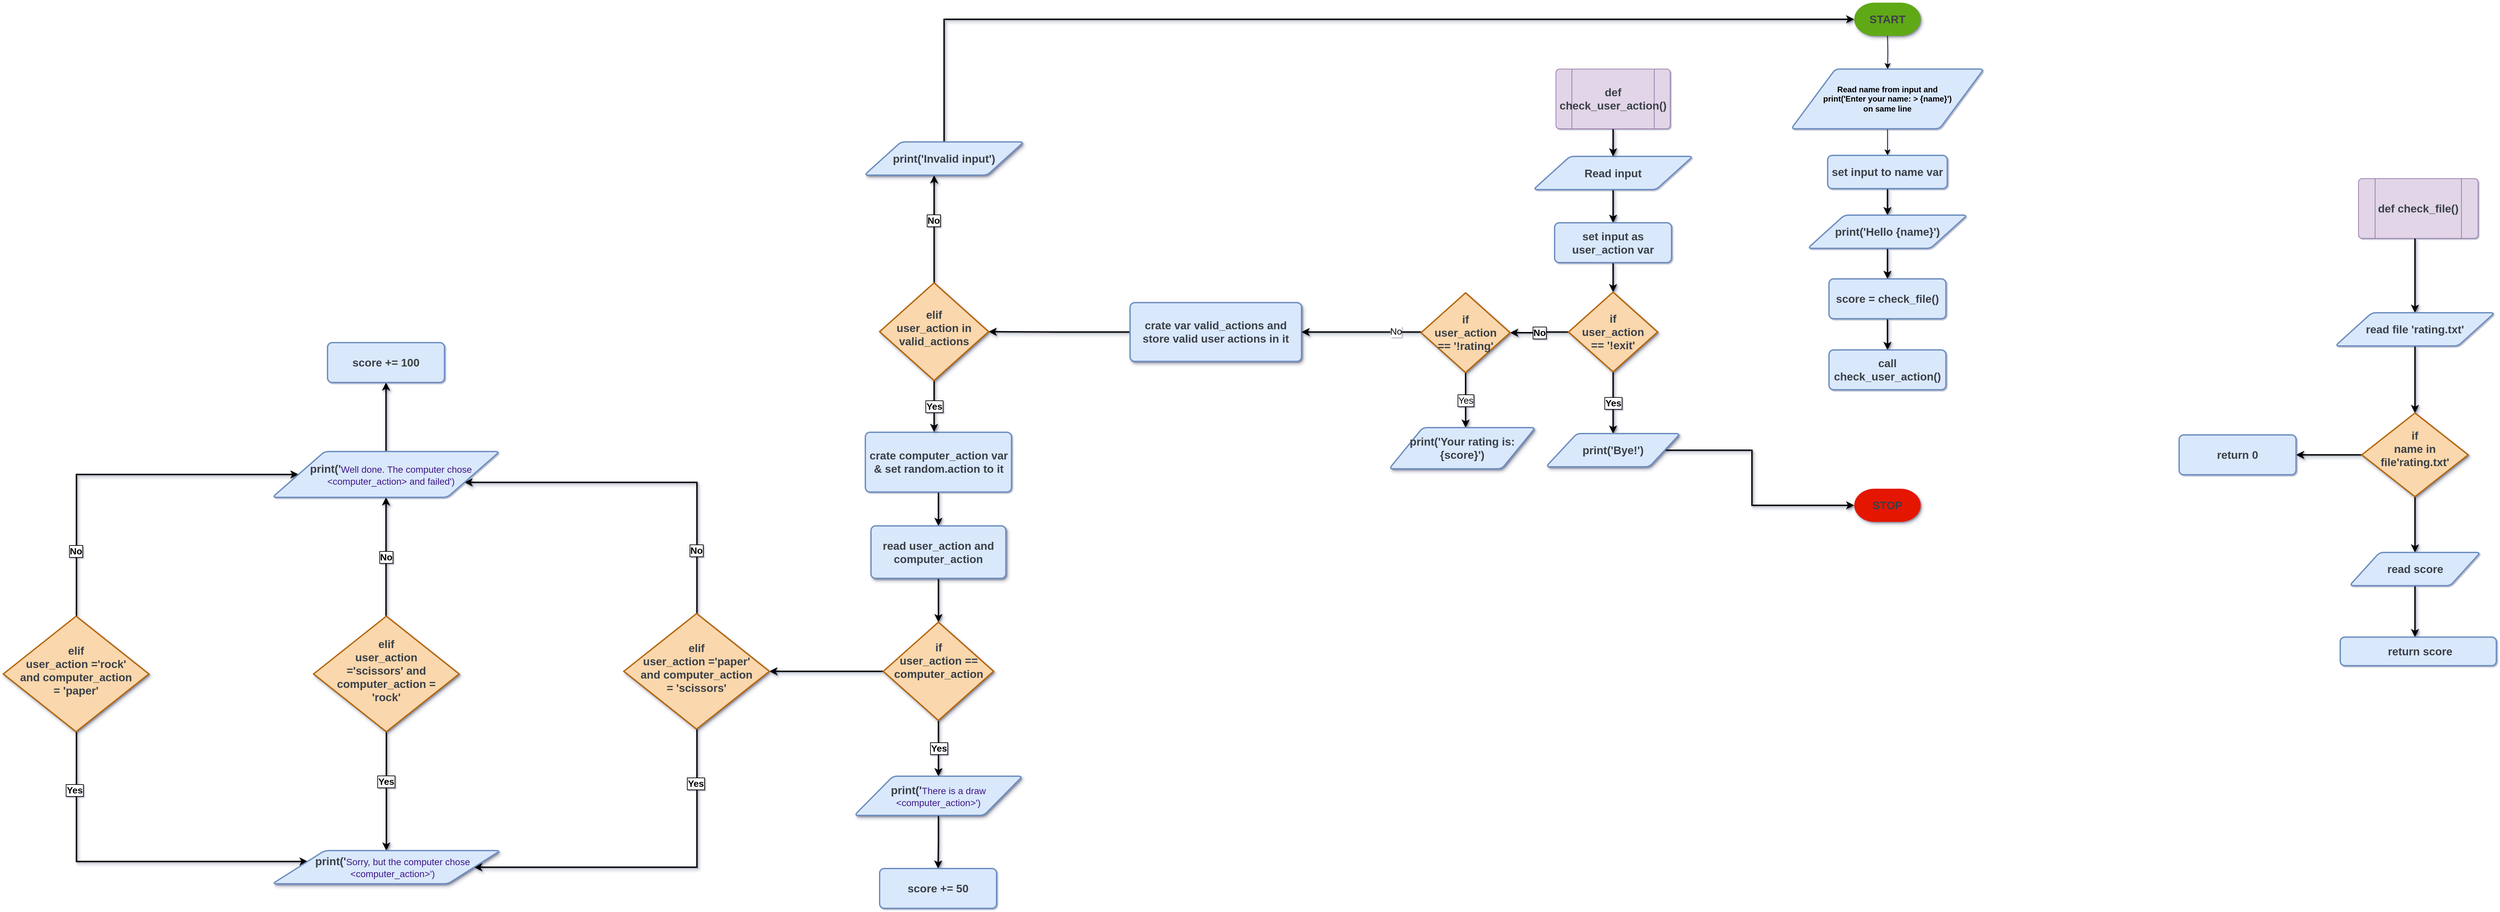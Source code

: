 <mxfile version="17.1.4" type="github">
  <diagram id="Cc6mNrxVDYVhLV706rjN" name="Page-1">
    <mxGraphModel dx="3822" dy="461" grid="0" gridSize="10" guides="1" tooltips="1" connect="1" arrows="1" fold="1" page="0" pageScale="1" pageWidth="827" pageHeight="1169" background="#FFFFFF" math="0" shadow="1">
      <root>
        <mxCell id="0" />
        <mxCell id="1" style="" parent="0" />
        <mxCell id="8QP3yCqJlQul3fB2jxtT-12" value="" style="edgeStyle=orthogonalEdgeStyle;rounded=0;orthogonalLoop=1;jettySize=auto;html=1;fontFamily=Helvetica;fontSize=12;fontColor=default;" parent="1" target="8QP3yCqJlQul3fB2jxtT-11" edge="1">
          <mxGeometry relative="1" as="geometry">
            <mxPoint x="380" y="90" as="sourcePoint" />
          </mxGeometry>
        </mxCell>
        <mxCell id="8QP3yCqJlQul3fB2jxtT-16" style="edgeStyle=orthogonalEdgeStyle;rounded=0;orthogonalLoop=1;jettySize=auto;html=1;exitX=0.5;exitY=1;exitDx=0;exitDy=0;fontFamily=Helvetica;fontSize=12;fontColor=default;" parent="1" source="8QP3yCqJlQul3fB2jxtT-11" target="8QP3yCqJlQul3fB2jxtT-14" edge="1">
          <mxGeometry relative="1" as="geometry" />
        </mxCell>
        <mxCell id="8QP3yCqJlQul3fB2jxtT-11" value="&lt;span style=&quot;&quot;&gt;Read name from input and&lt;/span&gt;&lt;br style=&quot;&quot;&gt;&lt;span style=&quot;&quot;&gt;print(&#39;Enter your name: &amp;gt; {name}&#39;)&lt;/span&gt;&lt;br style=&quot;&quot;&gt;&lt;span style=&quot;&quot;&gt;on same line&lt;/span&gt;&lt;br&gt;" style="shape=parallelogram;html=1;strokeWidth=2;perimeter=parallelogramPerimeter;whiteSpace=wrap;rounded=1;arcSize=12;size=0.23;labelBackgroundColor=none;labelBorderColor=none;comic=0;fontFamily=Helvetica;fontSize=12;fillColor=#dae8fc;strokeColor=#6c8ebf;fontStyle=1" parent="1" vertex="1">
          <mxGeometry x="235" y="140" width="290" height="90" as="geometry" />
        </mxCell>
        <mxCell id="kU6Kl2C4q1-UE2_zCOD4-17" value="" style="edgeStyle=orthogonalEdgeStyle;shape=connector;rounded=0;sketch=0;orthogonalLoop=1;jettySize=auto;html=1;shadow=1;labelBackgroundColor=default;labelBorderColor=default;fontFamily=Helvetica;fontSize=14;fontColor=default;endArrow=classic;strokeColor=default;strokeWidth=2;fillColor=default;gradientColor=none;" parent="1" source="8QP3yCqJlQul3fB2jxtT-14" target="8QP3yCqJlQul3fB2jxtT-17" edge="1">
          <mxGeometry relative="1" as="geometry" />
        </mxCell>
        <mxCell id="8QP3yCqJlQul3fB2jxtT-14" value="&lt;span data-lucid-type=&quot;application/vnd.lucid.text&quot; data-lucid-content=&quot;{&amp;#34;t&amp;#34;:&amp;#34;set input to name var&amp;#34;,&amp;#34;m&amp;#34;:[{&amp;#34;s&amp;#34;:0,&amp;#34;n&amp;#34;:&amp;#34;a&amp;#34;,&amp;#34;v&amp;#34;:&amp;#34;center&amp;#34;},{&amp;#34;s&amp;#34;:0,&amp;#34;n&amp;#34;:&amp;#34;f&amp;#34;,&amp;#34;v&amp;#34;:&amp;#34;Orbitron&amp;#34;,&amp;#34;e&amp;#34;:21},{&amp;#34;s&amp;#34;:0,&amp;#34;n&amp;#34;:&amp;#34;fc&amp;#34;,&amp;#34;v&amp;#34;:&amp;#34;Bold&amp;#34;,&amp;#34;e&amp;#34;:21},{&amp;#34;s&amp;#34;:0,&amp;#34;n&amp;#34;:&amp;#34;fid&amp;#34;,&amp;#34;v&amp;#34;:1706,&amp;#34;e&amp;#34;:21},{&amp;#34;s&amp;#34;:0,&amp;#34;n&amp;#34;:&amp;#34;b&amp;#34;,&amp;#34;v&amp;#34;:true,&amp;#34;e&amp;#34;:21},{&amp;#34;s&amp;#34;:0,&amp;#34;n&amp;#34;:&amp;#34;s&amp;#34;,&amp;#34;v&amp;#34;:22.222,&amp;#34;e&amp;#34;:21},{&amp;#34;s&amp;#34;:0,&amp;#34;n&amp;#34;:&amp;#34;c&amp;#34;,&amp;#34;v&amp;#34;:&amp;#34;3a414aff&amp;#34;,&amp;#34;e&amp;#34;:21}]}&quot;&gt;&lt;span style=&quot;font-weight: bold ; font-size: 16.667px ; color: rgb(58 , 65 , 74)&quot;&gt;set input to name var&lt;/span&gt;&lt;/span&gt;" style="rounded=1;whiteSpace=wrap;html=1;absoluteArcSize=1;arcSize=14;strokeWidth=2;labelBackgroundColor=none;labelBorderColor=none;comic=0;fontFamily=Helvetica;fontSize=12;fillColor=#dae8fc;strokeColor=#6c8ebf;" parent="1" vertex="1">
          <mxGeometry x="290" y="270" width="180" height="50" as="geometry" />
        </mxCell>
        <mxCell id="kU6Kl2C4q1-UE2_zCOD4-27" value="" style="edgeStyle=orthogonalEdgeStyle;shape=connector;rounded=0;sketch=0;orthogonalLoop=1;jettySize=auto;html=1;shadow=1;labelBackgroundColor=default;labelBorderColor=default;fontFamily=Helvetica;fontSize=14;fontColor=default;endArrow=classic;strokeColor=default;strokeWidth=2;fillColor=default;gradientColor=none;" parent="1" source="8QP3yCqJlQul3fB2jxtT-17" target="kU6Kl2C4q1-UE2_zCOD4-26" edge="1">
          <mxGeometry relative="1" as="geometry" />
        </mxCell>
        <mxCell id="8QP3yCqJlQul3fB2jxtT-17" value="&lt;span data-lucid-type=&quot;application/vnd.lucid.text&quot; data-lucid-content=&quot;{&amp;#34;t&amp;#34;:&amp;#34;print(&#39;Hello {name}&#39;)&amp;#34;,&amp;#34;m&amp;#34;:[{&amp;#34;s&amp;#34;:0,&amp;#34;n&amp;#34;:&amp;#34;a&amp;#34;,&amp;#34;v&amp;#34;:&amp;#34;center&amp;#34;},{&amp;#34;s&amp;#34;:0,&amp;#34;n&amp;#34;:&amp;#34;f&amp;#34;,&amp;#34;v&amp;#34;:&amp;#34;Orbitron&amp;#34;,&amp;#34;e&amp;#34;:21},{&amp;#34;s&amp;#34;:0,&amp;#34;n&amp;#34;:&amp;#34;fc&amp;#34;,&amp;#34;v&amp;#34;:&amp;#34;Bold&amp;#34;,&amp;#34;e&amp;#34;:21},{&amp;#34;s&amp;#34;:0,&amp;#34;n&amp;#34;:&amp;#34;fid&amp;#34;,&amp;#34;v&amp;#34;:1706,&amp;#34;e&amp;#34;:21},{&amp;#34;s&amp;#34;:0,&amp;#34;n&amp;#34;:&amp;#34;b&amp;#34;,&amp;#34;v&amp;#34;:true,&amp;#34;e&amp;#34;:21},{&amp;#34;s&amp;#34;:0,&amp;#34;n&amp;#34;:&amp;#34;s&amp;#34;,&amp;#34;v&amp;#34;:22.222,&amp;#34;e&amp;#34;:21},{&amp;#34;s&amp;#34;:0,&amp;#34;n&amp;#34;:&amp;#34;c&amp;#34;,&amp;#34;v&amp;#34;:&amp;#34;3a414aff&amp;#34;,&amp;#34;e&amp;#34;:21}]}&quot;&gt;&lt;span style=&quot;font-weight: bold ; font-size: 16.667px ; color: rgb(58 , 65 , 74)&quot;&gt;print(&#39;Hello {name}&#39;)&lt;/span&gt;&lt;/span&gt;" style="shape=parallelogram;html=1;strokeWidth=2;perimeter=parallelogramPerimeter;whiteSpace=wrap;rounded=1;arcSize=12;size=0.23;labelBackgroundColor=none;labelBorderColor=none;comic=0;fontFamily=Helvetica;fontSize=12;fillColor=#dae8fc;strokeColor=#6c8ebf;" parent="1" vertex="1">
          <mxGeometry x="260" y="360" width="240" height="50" as="geometry" />
        </mxCell>
        <mxCell id="kU6Kl2C4q1-UE2_zCOD4-30" value="" style="edgeStyle=orthogonalEdgeStyle;shape=connector;rounded=0;sketch=0;orthogonalLoop=1;jettySize=auto;html=1;shadow=1;labelBackgroundColor=default;labelBorderColor=default;fontFamily=Helvetica;fontSize=14;fontColor=default;endArrow=classic;strokeColor=default;strokeWidth=2;fillColor=default;gradientColor=none;" parent="1" source="8QP3yCqJlQul3fB2jxtT-23" target="In0JP3tiPYyU7r_qCaVs-1" edge="1">
          <mxGeometry relative="1" as="geometry" />
        </mxCell>
        <mxCell id="8QP3yCqJlQul3fB2jxtT-23" value="&lt;span data-lucid-type=&quot;application/vnd.lucid.text&quot; data-lucid-content=&quot;{&amp;#34;t&amp;#34;:&amp;#34;Read input&amp;#34;,&amp;#34;m&amp;#34;:[{&amp;#34;s&amp;#34;:0,&amp;#34;n&amp;#34;:&amp;#34;a&amp;#34;,&amp;#34;v&amp;#34;:&amp;#34;center&amp;#34;},{&amp;#34;s&amp;#34;:0,&amp;#34;n&amp;#34;:&amp;#34;b&amp;#34;,&amp;#34;v&amp;#34;:true,&amp;#34;e&amp;#34;:10},{&amp;#34;s&amp;#34;:0,&amp;#34;n&amp;#34;:&amp;#34;c&amp;#34;,&amp;#34;v&amp;#34;:&amp;#34;3a414aff&amp;#34;,&amp;#34;e&amp;#34;:10},{&amp;#34;s&amp;#34;:0,&amp;#34;n&amp;#34;:&amp;#34;f&amp;#34;,&amp;#34;v&amp;#34;:&amp;#34;Orbitron&amp;#34;,&amp;#34;e&amp;#34;:10},{&amp;#34;s&amp;#34;:0,&amp;#34;n&amp;#34;:&amp;#34;fc&amp;#34;,&amp;#34;v&amp;#34;:&amp;#34;Bold&amp;#34;,&amp;#34;e&amp;#34;:10},{&amp;#34;s&amp;#34;:0,&amp;#34;n&amp;#34;:&amp;#34;fid&amp;#34;,&amp;#34;v&amp;#34;:1706,&amp;#34;e&amp;#34;:10},{&amp;#34;s&amp;#34;:0,&amp;#34;n&amp;#34;:&amp;#34;s&amp;#34;,&amp;#34;v&amp;#34;:22.222,&amp;#34;e&amp;#34;:10}]}&quot;&gt;&lt;span style=&quot;font-weight: bold ; color: rgb(58 , 65 , 74) ; font-size: 16.667px&quot;&gt;Read input&lt;/span&gt;&lt;/span&gt;" style="shape=parallelogram;html=1;strokeWidth=2;perimeter=parallelogramPerimeter;whiteSpace=wrap;rounded=1;arcSize=12;size=0.23;labelBackgroundColor=none;labelBorderColor=none;comic=0;fontFamily=Helvetica;fontSize=12;fillColor=#dae8fc;strokeColor=#6c8ebf;" parent="1" vertex="1">
          <mxGeometry x="-153" y="271.5" width="240" height="50" as="geometry" />
        </mxCell>
        <mxCell id="kU6Kl2C4q1-UE2_zCOD4-31" value="" style="edgeStyle=orthogonalEdgeStyle;shape=connector;rounded=0;sketch=0;orthogonalLoop=1;jettySize=auto;html=1;shadow=1;labelBackgroundColor=default;labelBorderColor=default;fontFamily=Helvetica;fontSize=14;fontColor=default;endArrow=classic;strokeColor=default;strokeWidth=2;fillColor=default;gradientColor=none;" parent="1" source="In0JP3tiPYyU7r_qCaVs-1" target="In0JP3tiPYyU7r_qCaVs-26" edge="1">
          <mxGeometry relative="1" as="geometry" />
        </mxCell>
        <mxCell id="In0JP3tiPYyU7r_qCaVs-1" value="&lt;span data-lucid-type=&quot;application/vnd.lucid.text&quot; data-lucid-content=&quot;{&amp;#34;t&amp;#34;:&amp;#34;set input as user_action var&amp;#34;,&amp;#34;m&amp;#34;:[{&amp;#34;s&amp;#34;:0,&amp;#34;n&amp;#34;:&amp;#34;a&amp;#34;,&amp;#34;v&amp;#34;:&amp;#34;center&amp;#34;},{&amp;#34;s&amp;#34;:0,&amp;#34;n&amp;#34;:&amp;#34;b&amp;#34;,&amp;#34;v&amp;#34;:true,&amp;#34;e&amp;#34;:28},{&amp;#34;s&amp;#34;:0,&amp;#34;n&amp;#34;:&amp;#34;c&amp;#34;,&amp;#34;v&amp;#34;:&amp;#34;3a414aff&amp;#34;,&amp;#34;e&amp;#34;:28},{&amp;#34;s&amp;#34;:0,&amp;#34;n&amp;#34;:&amp;#34;f&amp;#34;,&amp;#34;v&amp;#34;:&amp;#34;Orbitron&amp;#34;,&amp;#34;e&amp;#34;:28},{&amp;#34;s&amp;#34;:0,&amp;#34;n&amp;#34;:&amp;#34;fc&amp;#34;,&amp;#34;v&amp;#34;:&amp;#34;Bold&amp;#34;,&amp;#34;e&amp;#34;:28},{&amp;#34;s&amp;#34;:0,&amp;#34;n&amp;#34;:&amp;#34;fid&amp;#34;,&amp;#34;v&amp;#34;:1706,&amp;#34;e&amp;#34;:28},{&amp;#34;s&amp;#34;:0,&amp;#34;n&amp;#34;:&amp;#34;s&amp;#34;,&amp;#34;v&amp;#34;:22.222,&amp;#34;e&amp;#34;:28}]}&quot;&gt;&lt;span style=&quot;font-weight: bold ; color: rgb(58 , 65 , 74) ; font-size: 16.667px&quot;&gt;set input as user_action var&lt;/span&gt;&lt;/span&gt;" style="rounded=1;whiteSpace=wrap;html=1;absoluteArcSize=1;arcSize=14;strokeWidth=2;fillColor=#dae8fc;strokeColor=#6c8ebf;" parent="1" vertex="1">
          <mxGeometry x="-121" y="371.5" width="176" height="60" as="geometry" />
        </mxCell>
        <mxCell id="kU6Kl2C4q1-UE2_zCOD4-13" value="" style="edgeStyle=orthogonalEdgeStyle;shape=connector;rounded=0;sketch=0;orthogonalLoop=1;jettySize=auto;html=1;shadow=1;labelBackgroundColor=default;labelBorderColor=default;fontFamily=Helvetica;fontSize=14;fontColor=default;endArrow=classic;strokeColor=default;strokeWidth=2;fillColor=default;gradientColor=none;" parent="1" source="In0JP3tiPYyU7r_qCaVs-5" target="In0JP3tiPYyU7r_qCaVs-45" edge="1">
          <mxGeometry relative="1" as="geometry" />
        </mxCell>
        <mxCell id="In0JP3tiPYyU7r_qCaVs-5" value="&lt;span data-lucid-type=&quot;application/vnd.lucid.text&quot; data-lucid-content=&quot;{&amp;#34;t&amp;#34;:&amp;#34;crate computer_action var &amp;amp; set random.action to it&amp;#34;,&amp;#34;m&amp;#34;:[{&amp;#34;s&amp;#34;:0,&amp;#34;n&amp;#34;:&amp;#34;a&amp;#34;,&amp;#34;v&amp;#34;:&amp;#34;center&amp;#34;},{&amp;#34;s&amp;#34;:0,&amp;#34;n&amp;#34;:&amp;#34;p&amp;#34;,&amp;#34;v&amp;#34;:1.2},{&amp;#34;s&amp;#34;:0,&amp;#34;n&amp;#34;:&amp;#34;b&amp;#34;,&amp;#34;v&amp;#34;:true,&amp;#34;e&amp;#34;:51},{&amp;#34;s&amp;#34;:0,&amp;#34;n&amp;#34;:&amp;#34;c&amp;#34;,&amp;#34;v&amp;#34;:&amp;#34;3a414aff&amp;#34;,&amp;#34;e&amp;#34;:51},{&amp;#34;s&amp;#34;:0,&amp;#34;n&amp;#34;:&amp;#34;f&amp;#34;,&amp;#34;v&amp;#34;:&amp;#34;Orbitron&amp;#34;,&amp;#34;e&amp;#34;:51},{&amp;#34;s&amp;#34;:0,&amp;#34;n&amp;#34;:&amp;#34;fc&amp;#34;,&amp;#34;v&amp;#34;:&amp;#34;Bold&amp;#34;,&amp;#34;e&amp;#34;:51},{&amp;#34;s&amp;#34;:0,&amp;#34;n&amp;#34;:&amp;#34;fid&amp;#34;,&amp;#34;v&amp;#34;:1706,&amp;#34;e&amp;#34;:51},{&amp;#34;s&amp;#34;:0,&amp;#34;n&amp;#34;:&amp;#34;s&amp;#34;,&amp;#34;v&amp;#34;:22.222,&amp;#34;e&amp;#34;:51},{&amp;#34;s&amp;#34;:32,&amp;#34;n&amp;#34;:&amp;#34;lk&amp;#34;,&amp;#34;v&amp;#34;:[{&amp;#34;tp&amp;#34;:&amp;#34;ext&amp;#34;,&amp;#34;url&amp;#34;:&amp;#34;http://random.action&amp;#34;}],&amp;#34;e&amp;#34;:45}]}&quot;&gt;&lt;span style=&quot;font-weight: bold ; color: rgb(58 , 65 , 74) ; font-size: 16.667px&quot;&gt;crate computer_action var &amp;amp; set &lt;/span&gt;&lt;span style=&quot;font-weight: bold ; color: rgb(58 , 65 , 74) ; font-size: 16.667px&quot;&gt;random.action&lt;/span&gt;&lt;span style=&quot;font-weight: bold ; color: rgb(58 , 65 , 74) ; font-size: 16.667px&quot;&gt; to it&lt;/span&gt;&lt;/span&gt;" style="rounded=1;whiteSpace=wrap;html=1;absoluteArcSize=1;arcSize=14;strokeWidth=2;fillColor=#dae8fc;strokeColor=#6c8ebf;" parent="1" vertex="1">
          <mxGeometry x="-1158.5" y="687" width="220" height="90" as="geometry" />
        </mxCell>
        <mxCell id="In0JP3tiPYyU7r_qCaVs-8" value="&lt;span data-lucid-type=&quot;application/vnd.lucid.text&quot; data-lucid-content=&quot;{&amp;#34;t&amp;#34;:&amp;#34;STOP&amp;#34;,&amp;#34;m&amp;#34;:[{&amp;#34;s&amp;#34;:0,&amp;#34;n&amp;#34;:&amp;#34;b&amp;#34;,&amp;#34;v&amp;#34;:true,&amp;#34;e&amp;#34;:4},{&amp;#34;s&amp;#34;:0,&amp;#34;n&amp;#34;:&amp;#34;c&amp;#34;,&amp;#34;v&amp;#34;:&amp;#34;3a414aff&amp;#34;,&amp;#34;e&amp;#34;:4},{&amp;#34;s&amp;#34;:0,&amp;#34;n&amp;#34;:&amp;#34;f&amp;#34;,&amp;#34;v&amp;#34;:&amp;#34;Orbitron&amp;#34;,&amp;#34;e&amp;#34;:4},{&amp;#34;s&amp;#34;:0,&amp;#34;n&amp;#34;:&amp;#34;fc&amp;#34;,&amp;#34;v&amp;#34;:&amp;#34;Bold&amp;#34;,&amp;#34;e&amp;#34;:4},{&amp;#34;s&amp;#34;:0,&amp;#34;n&amp;#34;:&amp;#34;fid&amp;#34;,&amp;#34;v&amp;#34;:1706,&amp;#34;e&amp;#34;:4},{&amp;#34;s&amp;#34;:0,&amp;#34;n&amp;#34;:&amp;#34;s&amp;#34;,&amp;#34;v&amp;#34;:22.222,&amp;#34;e&amp;#34;:4}]}&quot;&gt;&lt;span style=&quot;font-weight: bold ; color: #3a414a ; font-size: 16.667px&quot;&gt;STOP&lt;/span&gt;&lt;/span&gt;" style="strokeWidth=4;html=1;shape=mxgraph.flowchart.terminator;whiteSpace=wrap;fillColor=#e51400;fontColor=#ffffff;strokeColor=none;gradientColor=none;shadow=1;sketch=0;" parent="1" vertex="1">
          <mxGeometry x="330" y="772" width="100" height="50" as="geometry" />
        </mxCell>
        <mxCell id="In0JP3tiPYyU7r_qCaVs-9" value="&lt;span data-lucid-type=&quot;application/vnd.lucid.text&quot; data-lucid-content=&quot;{&amp;#34;t&amp;#34;:&amp;#34;STOP&amp;#34;,&amp;#34;m&amp;#34;:[{&amp;#34;s&amp;#34;:0,&amp;#34;n&amp;#34;:&amp;#34;b&amp;#34;,&amp;#34;v&amp;#34;:true,&amp;#34;e&amp;#34;:4},{&amp;#34;s&amp;#34;:0,&amp;#34;n&amp;#34;:&amp;#34;c&amp;#34;,&amp;#34;v&amp;#34;:&amp;#34;3a414aff&amp;#34;,&amp;#34;e&amp;#34;:4},{&amp;#34;s&amp;#34;:0,&amp;#34;n&amp;#34;:&amp;#34;f&amp;#34;,&amp;#34;v&amp;#34;:&amp;#34;Orbitron&amp;#34;,&amp;#34;e&amp;#34;:4},{&amp;#34;s&amp;#34;:0,&amp;#34;n&amp;#34;:&amp;#34;fc&amp;#34;,&amp;#34;v&amp;#34;:&amp;#34;Bold&amp;#34;,&amp;#34;e&amp;#34;:4},{&amp;#34;s&amp;#34;:0,&amp;#34;n&amp;#34;:&amp;#34;fid&amp;#34;,&amp;#34;v&amp;#34;:1706,&amp;#34;e&amp;#34;:4},{&amp;#34;s&amp;#34;:0,&amp;#34;n&amp;#34;:&amp;#34;s&amp;#34;,&amp;#34;v&amp;#34;:22.222,&amp;#34;e&amp;#34;:4}]}&quot;&gt;&lt;span style=&quot;font-weight: bold ; color: #3a414a ; font-size: 16.667px&quot;&gt;START&lt;br&gt;&lt;/span&gt;&lt;/span&gt;" style="strokeWidth=4;html=1;shape=mxgraph.flowchart.terminator;whiteSpace=wrap;fillColor=#60a917;fontColor=#ffffff;strokeColor=none;shadow=1;sketch=0;" parent="1" vertex="1">
          <mxGeometry x="330" y="40" width="100" height="50" as="geometry" />
        </mxCell>
        <mxCell id="kU6Kl2C4q1-UE2_zCOD4-29" value="" style="edgeStyle=orthogonalEdgeStyle;shape=connector;rounded=0;sketch=0;orthogonalLoop=1;jettySize=auto;html=1;shadow=1;labelBackgroundColor=default;labelBorderColor=default;fontFamily=Helvetica;fontSize=14;fontColor=default;endArrow=classic;strokeColor=default;strokeWidth=2;fillColor=default;gradientColor=none;" parent="1" source="In0JP3tiPYyU7r_qCaVs-25" target="8QP3yCqJlQul3fB2jxtT-23" edge="1">
          <mxGeometry relative="1" as="geometry" />
        </mxCell>
        <mxCell id="In0JP3tiPYyU7r_qCaVs-25" value="&lt;span data-lucid-type=&quot;application/vnd.lucid.text&quot; data-lucid-content=&quot;{&amp;#34;t&amp;#34;:&amp;#34;def check_user_action()&amp;#34;,&amp;#34;m&amp;#34;:[{&amp;#34;s&amp;#34;:0,&amp;#34;n&amp;#34;:&amp;#34;a&amp;#34;,&amp;#34;v&amp;#34;:&amp;#34;center&amp;#34;},{&amp;#34;s&amp;#34;:0,&amp;#34;n&amp;#34;:&amp;#34;b&amp;#34;,&amp;#34;v&amp;#34;:true,&amp;#34;e&amp;#34;:23},{&amp;#34;s&amp;#34;:0,&amp;#34;n&amp;#34;:&amp;#34;c&amp;#34;,&amp;#34;v&amp;#34;:&amp;#34;3a414aff&amp;#34;,&amp;#34;e&amp;#34;:23},{&amp;#34;s&amp;#34;:0,&amp;#34;n&amp;#34;:&amp;#34;f&amp;#34;,&amp;#34;v&amp;#34;:&amp;#34;Orbitron&amp;#34;,&amp;#34;e&amp;#34;:23},{&amp;#34;s&amp;#34;:0,&amp;#34;n&amp;#34;:&amp;#34;fc&amp;#34;,&amp;#34;v&amp;#34;:&amp;#34;Bold&amp;#34;,&amp;#34;e&amp;#34;:23},{&amp;#34;s&amp;#34;:0,&amp;#34;n&amp;#34;:&amp;#34;fid&amp;#34;,&amp;#34;v&amp;#34;:1706,&amp;#34;e&amp;#34;:23},{&amp;#34;s&amp;#34;:0,&amp;#34;n&amp;#34;:&amp;#34;s&amp;#34;,&amp;#34;v&amp;#34;:22.222,&amp;#34;e&amp;#34;:23}]}&quot;&gt;&lt;span style=&quot;font-weight: bold ; color: rgb(58 , 65 , 74) ; font-size: 16.667px&quot;&gt;def check_user_action()&lt;/span&gt;&lt;/span&gt;" style="verticalLabelPosition=middle;verticalAlign=middle;html=1;shape=process;whiteSpace=wrap;rounded=1;size=0.14;arcSize=6;labelPosition=center;align=center;fillColor=#e1d5e7;strokeColor=#9673a6;" parent="1" vertex="1">
          <mxGeometry x="-119" y="140" width="172" height="90" as="geometry" />
        </mxCell>
        <mxCell id="In0JP3tiPYyU7r_qCaVs-29" value="Yes" style="edgeStyle=none;rounded=0;sketch=0;orthogonalLoop=1;jettySize=auto;html=1;shadow=1;labelBackgroundColor=default;labelBorderColor=default;fontFamily=Helvetica;fontSize=14;fontColor=default;endArrow=classic;strokeWidth=2;fillColor=default;gradientColor=none;fontStyle=1;spacing=0;" parent="1" source="In0JP3tiPYyU7r_qCaVs-26" target="In0JP3tiPYyU7r_qCaVs-28" edge="1">
          <mxGeometry relative="1" as="geometry" />
        </mxCell>
        <mxCell id="In0JP3tiPYyU7r_qCaVs-32" value="No" style="edgeStyle=orthogonalEdgeStyle;rounded=0;sketch=0;orthogonalLoop=1;jettySize=auto;html=1;shadow=1;labelBackgroundColor=default;labelBorderColor=default;fontFamily=Helvetica;fontSize=14;fontColor=default;endArrow=classic;strokeWidth=2;fillColor=default;gradientColor=none;elbow=vertical;fontStyle=1;entryX=1;entryY=0.5;entryDx=0;entryDy=0;entryPerimeter=0;" parent="1" source="In0JP3tiPYyU7r_qCaVs-26" target="kU6Kl2C4q1-UE2_zCOD4-3" edge="1">
          <mxGeometry relative="1" as="geometry">
            <mxPoint x="-248" y="542" as="targetPoint" />
          </mxGeometry>
        </mxCell>
        <mxCell id="In0JP3tiPYyU7r_qCaVs-26" value="&lt;span data-lucid-type=&quot;application/vnd.lucid.text&quot; data-lucid-content=&quot;{&amp;quot;t&amp;quot;:&amp;quot;if user_action == &#39;!exit&#39;&amp;quot;,&amp;quot;m&amp;quot;:[{&amp;quot;s&amp;quot;:0,&amp;quot;n&amp;quot;:&amp;quot;a&amp;quot;,&amp;quot;v&amp;quot;:&amp;quot;center&amp;quot;},{&amp;quot;s&amp;quot;:0,&amp;quot;n&amp;quot;:&amp;quot;f&amp;quot;,&amp;quot;v&amp;quot;:&amp;quot;Orbitron&amp;quot;,&amp;quot;e&amp;quot;:25},{&amp;quot;s&amp;quot;:0,&amp;quot;n&amp;quot;:&amp;quot;fc&amp;quot;,&amp;quot;v&amp;quot;:&amp;quot;Bold&amp;quot;,&amp;quot;e&amp;quot;:25},{&amp;quot;s&amp;quot;:0,&amp;quot;n&amp;quot;:&amp;quot;fid&amp;quot;,&amp;quot;v&amp;quot;:1706,&amp;quot;e&amp;quot;:25},{&amp;quot;s&amp;quot;:0,&amp;quot;n&amp;quot;:&amp;quot;b&amp;quot;,&amp;quot;v&amp;quot;:true,&amp;quot;e&amp;quot;:25},{&amp;quot;s&amp;quot;:0,&amp;quot;n&amp;quot;:&amp;quot;s&amp;quot;,&amp;quot;v&amp;quot;:22.222,&amp;quot;e&amp;quot;:25},{&amp;quot;s&amp;quot;:0,&amp;quot;n&amp;quot;:&amp;quot;c&amp;quot;,&amp;quot;v&amp;quot;:&amp;quot;3a414aff&amp;quot;,&amp;quot;e&amp;quot;:25}]}&quot;&gt;&lt;span style=&quot;font-weight: bold ; font-size: 16.667px ; color: rgb(58 , 65 , 74)&quot;&gt;if user_action == &#39;!exit&#39;&lt;/span&gt;&lt;/span&gt;" style="strokeWidth=2;html=1;shape=mxgraph.flowchart.decision;shadow=1;sketch=0;fontFamily=Helvetica;fontSize=11;verticalAlign=middle;labelPosition=center;verticalLabelPosition=middle;align=center;labelBackgroundColor=none;labelBorderColor=none;whiteSpace=wrap;spacing=0;spacingTop=0;spacingLeft=24;spacingRight=24;spacingBottom=0;fillColor=#fad7ac;strokeColor=#b46504;" parent="1" vertex="1">
          <mxGeometry x="-100" y="476" width="134" height="120" as="geometry" />
        </mxCell>
        <mxCell id="kU6Kl2C4q1-UE2_zCOD4-4" style="edgeStyle=elbowEdgeStyle;shape=connector;rounded=0;sketch=0;orthogonalLoop=1;jettySize=auto;html=1;entryX=0;entryY=0.5;entryDx=0;entryDy=0;entryPerimeter=0;shadow=1;labelBackgroundColor=default;labelBorderColor=default;fontFamily=Helvetica;fontSize=14;fontColor=default;endArrow=classic;strokeColor=default;strokeWidth=2;fillColor=default;gradientColor=none;" parent="1" source="In0JP3tiPYyU7r_qCaVs-28" target="In0JP3tiPYyU7r_qCaVs-8" edge="1">
          <mxGeometry relative="1" as="geometry">
            <Array as="points">
              <mxPoint x="176" y="788" />
              <mxPoint x="252" y="820" />
              <mxPoint x="-33" y="996" />
            </Array>
          </mxGeometry>
        </mxCell>
        <mxCell id="In0JP3tiPYyU7r_qCaVs-28" value="&lt;span data-lucid-type=&quot;application/vnd.lucid.text&quot; data-lucid-content=&quot;{&amp;#34;t&amp;#34;:&amp;#34;print(&#39;Bye!&#39;)&amp;#34;,&amp;#34;m&amp;#34;:[{&amp;#34;s&amp;#34;:0,&amp;#34;n&amp;#34;:&amp;#34;a&amp;#34;,&amp;#34;v&amp;#34;:&amp;#34;center&amp;#34;},{&amp;#34;s&amp;#34;:0,&amp;#34;n&amp;#34;:&amp;#34;f&amp;#34;,&amp;#34;v&amp;#34;:&amp;#34;Orbitron&amp;#34;,&amp;#34;e&amp;#34;:13},{&amp;#34;s&amp;#34;:0,&amp;#34;n&amp;#34;:&amp;#34;fc&amp;#34;,&amp;#34;v&amp;#34;:&amp;#34;Bold&amp;#34;,&amp;#34;e&amp;#34;:13},{&amp;#34;s&amp;#34;:0,&amp;#34;n&amp;#34;:&amp;#34;fid&amp;#34;,&amp;#34;v&amp;#34;:1706,&amp;#34;e&amp;#34;:13},{&amp;#34;s&amp;#34;:0,&amp;#34;n&amp;#34;:&amp;#34;b&amp;#34;,&amp;#34;v&amp;#34;:true,&amp;#34;e&amp;#34;:13},{&amp;#34;s&amp;#34;:0,&amp;#34;n&amp;#34;:&amp;#34;s&amp;#34;,&amp;#34;v&amp;#34;:22.222,&amp;#34;e&amp;#34;:13},{&amp;#34;s&amp;#34;:0,&amp;#34;n&amp;#34;:&amp;#34;c&amp;#34;,&amp;#34;v&amp;#34;:&amp;#34;3a414aff&amp;#34;,&amp;#34;e&amp;#34;:13}]}&quot;&gt;&lt;span style=&quot;font-weight: bold ; font-size: 16.667px ; color: rgb(58 , 65 , 74)&quot;&gt;print(&#39;Bye!&#39;)&lt;/span&gt;&lt;/span&gt;" style="shape=parallelogram;html=1;strokeWidth=2;perimeter=parallelogramPerimeter;whiteSpace=wrap;rounded=1;arcSize=12;size=0.23;labelBackgroundColor=none;labelBorderColor=none;comic=0;fontFamily=Helvetica;fontSize=12;fillColor=#dae8fc;strokeColor=#6c8ebf;shadow=1;sketch=0;fontColor=default;" parent="1" vertex="1">
          <mxGeometry x="-134" y="689" width="202" height="50" as="geometry" />
        </mxCell>
        <mxCell id="kU6Kl2C4q1-UE2_zCOD4-33" style="edgeStyle=orthogonalEdgeStyle;shape=connector;rounded=0;sketch=0;orthogonalLoop=1;jettySize=auto;html=1;entryX=1;entryY=0.5;entryDx=0;entryDy=0;entryPerimeter=0;shadow=1;labelBackgroundColor=default;labelBorderColor=default;fontFamily=Helvetica;fontSize=14;fontColor=default;endArrow=classic;strokeColor=default;strokeWidth=2;fillColor=default;gradientColor=none;" parent="1" source="In0JP3tiPYyU7r_qCaVs-31" target="In0JP3tiPYyU7r_qCaVs-33" edge="1">
          <mxGeometry relative="1" as="geometry" />
        </mxCell>
        <mxCell id="In0JP3tiPYyU7r_qCaVs-31" value="&lt;span data-lucid-type=&quot;application/vnd.lucid.text&quot; data-lucid-content=&quot;{&amp;#34;t&amp;#34;:&amp;#34;crate var valid_actions and store valid user actions in it&amp;#34;,&amp;#34;m&amp;#34;:[{&amp;#34;s&amp;#34;:0,&amp;#34;n&amp;#34;:&amp;#34;a&amp;#34;,&amp;#34;v&amp;#34;:&amp;#34;center&amp;#34;},{&amp;#34;s&amp;#34;:0,&amp;#34;n&amp;#34;:&amp;#34;f&amp;#34;,&amp;#34;v&amp;#34;:&amp;#34;Orbitron&amp;#34;,&amp;#34;e&amp;#34;:58},{&amp;#34;s&amp;#34;:0,&amp;#34;n&amp;#34;:&amp;#34;fc&amp;#34;,&amp;#34;v&amp;#34;:&amp;#34;Bold&amp;#34;,&amp;#34;e&amp;#34;:58},{&amp;#34;s&amp;#34;:0,&amp;#34;n&amp;#34;:&amp;#34;fid&amp;#34;,&amp;#34;v&amp;#34;:1706,&amp;#34;e&amp;#34;:58},{&amp;#34;s&amp;#34;:0,&amp;#34;n&amp;#34;:&amp;#34;b&amp;#34;,&amp;#34;v&amp;#34;:true,&amp;#34;e&amp;#34;:58},{&amp;#34;s&amp;#34;:0,&amp;#34;n&amp;#34;:&amp;#34;s&amp;#34;,&amp;#34;v&amp;#34;:22.222,&amp;#34;e&amp;#34;:58},{&amp;#34;s&amp;#34;:0,&amp;#34;n&amp;#34;:&amp;#34;c&amp;#34;,&amp;#34;v&amp;#34;:&amp;#34;3a414aff&amp;#34;,&amp;#34;e&amp;#34;:58}]}&quot;&gt;&lt;span style=&quot;font-weight: bold ; font-size: 16.667px ; color: rgb(58 , 65 , 74)&quot;&gt;crate var valid_actions and store valid user actions in it&lt;/span&gt;&lt;/span&gt;" style="rounded=1;whiteSpace=wrap;html=1;absoluteArcSize=1;arcSize=14;strokeWidth=2;fillColor=#dae8fc;strokeColor=#6c8ebf;shadow=1;labelBackgroundColor=none;labelBorderColor=none;sketch=0;fontFamily=Helvetica;fontSize=14;fontColor=default;" parent="1" vertex="1">
          <mxGeometry x="-760" y="491.75" width="258" height="88.5" as="geometry" />
        </mxCell>
        <mxCell id="In0JP3tiPYyU7r_qCaVs-36" value="Yes" style="edgeStyle=orthogonalEdgeStyle;rounded=0;sketch=0;orthogonalLoop=1;jettySize=auto;html=1;shadow=1;labelBackgroundColor=default;labelBorderColor=default;fontFamily=Helvetica;fontSize=14;fontColor=default;endArrow=classic;strokeWidth=2;fillColor=default;gradientColor=none;elbow=vertical;fontStyle=1" parent="1" source="In0JP3tiPYyU7r_qCaVs-33" edge="1">
          <mxGeometry relative="1" as="geometry">
            <mxPoint x="-1055" y="686.5" as="targetPoint" />
          </mxGeometry>
        </mxCell>
        <mxCell id="In0JP3tiPYyU7r_qCaVs-39" style="rounded=0;sketch=0;orthogonalLoop=1;jettySize=auto;html=1;shadow=1;labelBackgroundColor=default;labelBorderColor=default;fontFamily=Helvetica;fontSize=14;fontColor=default;endArrow=classic;strokeWidth=2;fillColor=default;gradientColor=none;elbow=vertical;exitX=0.5;exitY=0;exitDx=0;exitDy=0;exitPerimeter=0;" parent="1" source="In0JP3tiPYyU7r_qCaVs-33" edge="1">
          <mxGeometry relative="1" as="geometry">
            <mxPoint x="-1056.532" y="448" as="sourcePoint" />
            <mxPoint x="-1055" y="300" as="targetPoint" />
          </mxGeometry>
        </mxCell>
        <mxCell id="In0JP3tiPYyU7r_qCaVs-40" value="No" style="edgeLabel;html=1;align=center;verticalAlign=middle;resizable=0;points=[];fontSize=14;fontFamily=Helvetica;fontColor=default;fontStyle=1;labelBorderColor=default;" parent="In0JP3tiPYyU7r_qCaVs-39" vertex="1" connectable="0">
          <mxGeometry x="0.159" y="1" relative="1" as="geometry">
            <mxPoint as="offset" />
          </mxGeometry>
        </mxCell>
        <mxCell id="In0JP3tiPYyU7r_qCaVs-33" value="&lt;span data-lucid-type=&quot;application/vnd.lucid.text&quot; data-lucid-content=&quot;{&amp;#34;t&amp;#34;:&amp;#34;elif user_action in valid_actions&amp;#34;,&amp;#34;m&amp;#34;:[{&amp;#34;s&amp;#34;:0,&amp;#34;n&amp;#34;:&amp;#34;a&amp;#34;,&amp;#34;v&amp;#34;:&amp;#34;center&amp;#34;},{&amp;#34;s&amp;#34;:0,&amp;#34;n&amp;#34;:&amp;#34;f&amp;#34;,&amp;#34;v&amp;#34;:&amp;#34;Orbitron&amp;#34;,&amp;#34;e&amp;#34;:33},{&amp;#34;s&amp;#34;:0,&amp;#34;n&amp;#34;:&amp;#34;fc&amp;#34;,&amp;#34;v&amp;#34;:&amp;#34;Bold&amp;#34;,&amp;#34;e&amp;#34;:33},{&amp;#34;s&amp;#34;:0,&amp;#34;n&amp;#34;:&amp;#34;fid&amp;#34;,&amp;#34;v&amp;#34;:1706,&amp;#34;e&amp;#34;:33},{&amp;#34;s&amp;#34;:0,&amp;#34;n&amp;#34;:&amp;#34;b&amp;#34;,&amp;#34;v&amp;#34;:true,&amp;#34;e&amp;#34;:33},{&amp;#34;s&amp;#34;:0,&amp;#34;n&amp;#34;:&amp;#34;s&amp;#34;,&amp;#34;v&amp;#34;:22.222,&amp;#34;e&amp;#34;:33},{&amp;#34;s&amp;#34;:0,&amp;#34;n&amp;#34;:&amp;#34;c&amp;#34;,&amp;#34;v&amp;#34;:&amp;#34;3a414aff&amp;#34;,&amp;#34;e&amp;#34;:33}]}&quot;&gt;&lt;span style=&quot;font-weight: bold ; font-size: 16.667px ; color: rgb(58 , 65 , 74)&quot;&gt;elif user_action in valid_actions&lt;/span&gt;&lt;/span&gt;" style="strokeWidth=2;html=1;shape=mxgraph.flowchart.decision;shadow=1;sketch=0;fontFamily=Helvetica;fontSize=11;verticalAlign=middle;labelPosition=center;verticalLabelPosition=middle;align=center;labelBackgroundColor=none;labelBorderColor=none;whiteSpace=wrap;spacing=0;spacingTop=0;spacingLeft=24;spacingRight=24;spacingBottom=11;fillColor=#fad7ac;strokeColor=#b46504;" parent="1" vertex="1">
          <mxGeometry x="-1137" y="462" width="164" height="147" as="geometry" />
        </mxCell>
        <mxCell id="kU6Kl2C4q1-UE2_zCOD4-12" style="edgeStyle=orthogonalEdgeStyle;shape=connector;rounded=0;sketch=0;orthogonalLoop=1;jettySize=auto;html=1;entryX=0;entryY=0.5;entryDx=0;entryDy=0;entryPerimeter=0;shadow=1;labelBackgroundColor=default;labelBorderColor=default;fontFamily=Helvetica;fontSize=14;fontColor=default;endArrow=classic;strokeColor=default;strokeWidth=2;fillColor=default;gradientColor=none;" parent="1" source="In0JP3tiPYyU7r_qCaVs-38" target="In0JP3tiPYyU7r_qCaVs-9" edge="1">
          <mxGeometry relative="1" as="geometry">
            <Array as="points">
              <mxPoint x="-1040" y="65" />
            </Array>
          </mxGeometry>
        </mxCell>
        <mxCell id="In0JP3tiPYyU7r_qCaVs-38" value="&lt;span data-lucid-type=&quot;application/vnd.lucid.text&quot; data-lucid-content=&quot;{&amp;#34;t&amp;#34;:&amp;#34;print(&#39;Invalid input&#39;)&amp;#34;,&amp;#34;m&amp;#34;:[{&amp;#34;s&amp;#34;:0,&amp;#34;n&amp;#34;:&amp;#34;a&amp;#34;,&amp;#34;v&amp;#34;:&amp;#34;center&amp;#34;},{&amp;#34;s&amp;#34;:0,&amp;#34;n&amp;#34;:&amp;#34;f&amp;#34;,&amp;#34;v&amp;#34;:&amp;#34;Orbitron&amp;#34;,&amp;#34;e&amp;#34;:22},{&amp;#34;s&amp;#34;:0,&amp;#34;n&amp;#34;:&amp;#34;fc&amp;#34;,&amp;#34;v&amp;#34;:&amp;#34;Bold&amp;#34;,&amp;#34;e&amp;#34;:22},{&amp;#34;s&amp;#34;:0,&amp;#34;n&amp;#34;:&amp;#34;fid&amp;#34;,&amp;#34;v&amp;#34;:1706,&amp;#34;e&amp;#34;:22},{&amp;#34;s&amp;#34;:0,&amp;#34;n&amp;#34;:&amp;#34;b&amp;#34;,&amp;#34;v&amp;#34;:true,&amp;#34;e&amp;#34;:22},{&amp;#34;s&amp;#34;:0,&amp;#34;n&amp;#34;:&amp;#34;s&amp;#34;,&amp;#34;v&amp;#34;:22.222,&amp;#34;e&amp;#34;:22},{&amp;#34;s&amp;#34;:0,&amp;#34;n&amp;#34;:&amp;#34;c&amp;#34;,&amp;#34;v&amp;#34;:&amp;#34;3a414aff&amp;#34;,&amp;#34;e&amp;#34;:22}]}&quot;&gt;&lt;span style=&quot;font-weight: bold ; font-size: 16.667px ; color: rgb(58 , 65 , 74)&quot;&gt;print(&#39;Invalid input&#39;)&lt;/span&gt;&lt;/span&gt;" style="shape=parallelogram;html=1;strokeWidth=2;perimeter=parallelogramPerimeter;whiteSpace=wrap;rounded=1;arcSize=12;size=0.23;labelBackgroundColor=none;labelBorderColor=none;comic=0;fontFamily=Helvetica;fontSize=12;fillColor=#dae8fc;strokeColor=#6c8ebf;shadow=1;sketch=0;fontColor=default;" parent="1" vertex="1">
          <mxGeometry x="-1160" y="249.75" width="240" height="50" as="geometry" />
        </mxCell>
        <mxCell id="In0JP3tiPYyU7r_qCaVs-57" style="edgeStyle=orthogonalEdgeStyle;rounded=0;sketch=0;orthogonalLoop=1;jettySize=auto;html=1;entryX=0.5;entryY=0;entryDx=0;entryDy=0;entryPerimeter=0;shadow=1;labelBackgroundColor=default;labelBorderColor=default;fontFamily=Helvetica;fontSize=14;fontColor=default;endArrow=classic;strokeWidth=2;fillColor=default;gradientColor=none;elbow=vertical;" parent="1" source="In0JP3tiPYyU7r_qCaVs-45" target="In0JP3tiPYyU7r_qCaVs-46" edge="1">
          <mxGeometry relative="1" as="geometry" />
        </mxCell>
        <mxCell id="In0JP3tiPYyU7r_qCaVs-45" value="&lt;span data-lucid-type=&quot;application/vnd.lucid.text&quot; data-lucid-content=&quot;{&amp;#34;t&amp;#34;:&amp;#34;read user_action and computer_action&amp;#34;,&amp;#34;m&amp;#34;:[{&amp;#34;s&amp;#34;:0,&amp;#34;n&amp;#34;:&amp;#34;a&amp;#34;,&amp;#34;v&amp;#34;:&amp;#34;center&amp;#34;},{&amp;#34;s&amp;#34;:0,&amp;#34;n&amp;#34;:&amp;#34;f&amp;#34;,&amp;#34;v&amp;#34;:&amp;#34;Orbitron&amp;#34;,&amp;#34;e&amp;#34;:36},{&amp;#34;s&amp;#34;:0,&amp;#34;n&amp;#34;:&amp;#34;fc&amp;#34;,&amp;#34;v&amp;#34;:&amp;#34;Bold&amp;#34;,&amp;#34;e&amp;#34;:36},{&amp;#34;s&amp;#34;:0,&amp;#34;n&amp;#34;:&amp;#34;fid&amp;#34;,&amp;#34;v&amp;#34;:1706,&amp;#34;e&amp;#34;:36},{&amp;#34;s&amp;#34;:0,&amp;#34;n&amp;#34;:&amp;#34;b&amp;#34;,&amp;#34;v&amp;#34;:true,&amp;#34;e&amp;#34;:36},{&amp;#34;s&amp;#34;:0,&amp;#34;n&amp;#34;:&amp;#34;s&amp;#34;,&amp;#34;v&amp;#34;:22.222,&amp;#34;e&amp;#34;:36},{&amp;#34;s&amp;#34;:0,&amp;#34;n&amp;#34;:&amp;#34;c&amp;#34;,&amp;#34;v&amp;#34;:&amp;#34;3a414aff&amp;#34;,&amp;#34;e&amp;#34;:36}]}&quot;&gt;&lt;span style=&quot;font-weight: bold ; font-size: 16.667px ; color: rgb(58 , 65 , 74)&quot;&gt;read user_action and computer_action&lt;/span&gt;&lt;/span&gt;" style="rounded=1;whiteSpace=wrap;html=1;absoluteArcSize=1;arcSize=14;strokeWidth=2;fillColor=#dae8fc;strokeColor=#6c8ebf;shadow=1;labelBackgroundColor=none;labelBorderColor=none;sketch=0;fontFamily=Helvetica;fontSize=14;fontColor=default;" parent="1" vertex="1">
          <mxGeometry x="-1150" y="828" width="203" height="79" as="geometry" />
        </mxCell>
        <mxCell id="In0JP3tiPYyU7r_qCaVs-48" value="Yes" style="edgeStyle=orthogonalEdgeStyle;rounded=0;sketch=0;orthogonalLoop=1;jettySize=auto;html=1;shadow=1;labelBackgroundColor=default;labelBorderColor=default;fontFamily=Helvetica;fontSize=14;fontColor=default;endArrow=classic;strokeWidth=2;fillColor=default;gradientColor=none;elbow=vertical;fontStyle=1" parent="1" source="In0JP3tiPYyU7r_qCaVs-46" target="In0JP3tiPYyU7r_qCaVs-47" edge="1">
          <mxGeometry relative="1" as="geometry" />
        </mxCell>
        <mxCell id="kU6Kl2C4q1-UE2_zCOD4-14" style="edgeStyle=orthogonalEdgeStyle;shape=connector;rounded=0;sketch=0;orthogonalLoop=1;jettySize=auto;html=1;entryX=1;entryY=0.5;entryDx=0;entryDy=0;entryPerimeter=0;shadow=1;labelBackgroundColor=default;labelBorderColor=default;fontFamily=Helvetica;fontSize=14;fontColor=default;endArrow=classic;strokeColor=default;strokeWidth=2;fillColor=default;gradientColor=none;" parent="1" source="In0JP3tiPYyU7r_qCaVs-46" target="In0JP3tiPYyU7r_qCaVs-52" edge="1">
          <mxGeometry relative="1" as="geometry" />
        </mxCell>
        <mxCell id="In0JP3tiPYyU7r_qCaVs-46" value="&lt;span data-lucid-type=&quot;application/vnd.lucid.text&quot; data-lucid-content=&quot;{&amp;#34;t&amp;#34;:&amp;#34;if user_action == computer_action&amp;#34;,&amp;#34;m&amp;#34;:[{&amp;#34;s&amp;#34;:0,&amp;#34;n&amp;#34;:&amp;#34;a&amp;#34;,&amp;#34;v&amp;#34;:&amp;#34;center&amp;#34;},{&amp;#34;s&amp;#34;:0,&amp;#34;n&amp;#34;:&amp;#34;p&amp;#34;,&amp;#34;v&amp;#34;:1.2},{&amp;#34;s&amp;#34;:0,&amp;#34;n&amp;#34;:&amp;#34;f&amp;#34;,&amp;#34;v&amp;#34;:&amp;#34;Orbitron&amp;#34;,&amp;#34;e&amp;#34;:33},{&amp;#34;s&amp;#34;:0,&amp;#34;n&amp;#34;:&amp;#34;fc&amp;#34;,&amp;#34;v&amp;#34;:&amp;#34;Bold&amp;#34;,&amp;#34;e&amp;#34;:33},{&amp;#34;s&amp;#34;:0,&amp;#34;n&amp;#34;:&amp;#34;fid&amp;#34;,&amp;#34;v&amp;#34;:1706,&amp;#34;e&amp;#34;:33},{&amp;#34;s&amp;#34;:0,&amp;#34;n&amp;#34;:&amp;#34;b&amp;#34;,&amp;#34;v&amp;#34;:true,&amp;#34;e&amp;#34;:33},{&amp;#34;s&amp;#34;:0,&amp;#34;n&amp;#34;:&amp;#34;s&amp;#34;,&amp;#34;v&amp;#34;:22.222,&amp;#34;e&amp;#34;:33},{&amp;#34;s&amp;#34;:0,&amp;#34;n&amp;#34;:&amp;#34;c&amp;#34;,&amp;#34;v&amp;#34;:&amp;#34;3a414aff&amp;#34;,&amp;#34;e&amp;#34;:33}]}&quot;&gt;&lt;span style=&quot;font-weight: bold ; font-size: 16.667px ; color: rgb(58 , 65 , 74)&quot;&gt;if &lt;br&gt;user_action == computer_action&lt;/span&gt;&lt;/span&gt;" style="strokeWidth=2;html=1;shape=mxgraph.flowchart.decision;shadow=1;sketch=0;fontFamily=Helvetica;fontSize=11;verticalAlign=middle;labelPosition=center;verticalLabelPosition=middle;align=center;labelBackgroundColor=none;labelBorderColor=none;whiteSpace=wrap;spacing=0;spacingTop=0;spacingLeft=24;spacingRight=24;spacingBottom=32;fillColor=#fad7ac;strokeColor=#b46504;" parent="1" vertex="1">
          <mxGeometry x="-1131.5" y="973" width="166" height="148" as="geometry" />
        </mxCell>
        <mxCell id="kU6Kl2C4q1-UE2_zCOD4-22" value="" style="edgeStyle=orthogonalEdgeStyle;shape=connector;rounded=0;sketch=0;orthogonalLoop=1;jettySize=auto;html=1;shadow=1;labelBackgroundColor=default;labelBorderColor=default;fontFamily=Helvetica;fontSize=14;fontColor=default;endArrow=classic;strokeColor=default;strokeWidth=2;fillColor=default;gradientColor=none;entryX=0.5;entryY=0;entryDx=0;entryDy=0;" parent="1" source="In0JP3tiPYyU7r_qCaVs-47" target="kU6Kl2C4q1-UE2_zCOD4-23" edge="1">
          <mxGeometry relative="1" as="geometry">
            <mxPoint x="-1048.5" y="1343.5" as="targetPoint" />
          </mxGeometry>
        </mxCell>
        <mxCell id="In0JP3tiPYyU7r_qCaVs-47" value="&lt;span data-lucid-type=&quot;application/vnd.lucid.text&quot; data-lucid-content=&quot;{&amp;#34;t&amp;#34;:&amp;#34;print(&#39;There is a draw &amp;lt;computer_action&amp;gt;&#39;)&amp;#34;,&amp;#34;m&amp;#34;:[{&amp;#34;s&amp;#34;:0,&amp;#34;n&amp;#34;:&amp;#34;p&amp;#34;,&amp;#34;v&amp;#34;:1.2},{&amp;#34;s&amp;#34;:0,&amp;#34;n&amp;#34;:&amp;#34;a&amp;#34;,&amp;#34;v&amp;#34;:&amp;#34;center&amp;#34;},{&amp;#34;s&amp;#34;:0,&amp;#34;n&amp;#34;:&amp;#34;f&amp;#34;,&amp;#34;v&amp;#34;:&amp;#34;Orbitron&amp;#34;,&amp;#34;e&amp;#34;:7},{&amp;#34;s&amp;#34;:0,&amp;#34;n&amp;#34;:&amp;#34;fc&amp;#34;,&amp;#34;v&amp;#34;:&amp;#34;Bold&amp;#34;,&amp;#34;e&amp;#34;:7},{&amp;#34;s&amp;#34;:0,&amp;#34;n&amp;#34;:&amp;#34;fid&amp;#34;,&amp;#34;v&amp;#34;:1706,&amp;#34;e&amp;#34;:7},{&amp;#34;s&amp;#34;:0,&amp;#34;n&amp;#34;:&amp;#34;b&amp;#34;,&amp;#34;v&amp;#34;:true,&amp;#34;e&amp;#34;:7},{&amp;#34;s&amp;#34;:0,&amp;#34;n&amp;#34;:&amp;#34;s&amp;#34;,&amp;#34;v&amp;#34;:22.222,&amp;#34;e&amp;#34;:7},{&amp;#34;s&amp;#34;:0,&amp;#34;n&amp;#34;:&amp;#34;c&amp;#34;,&amp;#34;v&amp;#34;:&amp;#34;3a414aff&amp;#34;,&amp;#34;e&amp;#34;:7},{&amp;#34;s&amp;#34;:7,&amp;#34;n&amp;#34;:&amp;#34;c&amp;#34;,&amp;#34;v&amp;#34;:&amp;#34;#3f1888ff&amp;#34;,&amp;#34;e&amp;#34;:42},{&amp;#34;s&amp;#34;:7,&amp;#34;n&amp;#34;:&amp;#34;s&amp;#34;,&amp;#34;v&amp;#34;:18.667,&amp;#34;e&amp;#34;:42},{&amp;#34;s&amp;#34;:7,&amp;#34;n&amp;#34;:&amp;#34;f&amp;#34;,&amp;#34;v&amp;#34;:&amp;#34;Liberation Mono&amp;#34;,&amp;#34;e&amp;#34;:42}]}&quot;&gt;&lt;span style=&quot;font-weight: bold ; font-size: 16.667px ; color: rgb(58 , 65 , 74)&quot;&gt;print(&#39;&lt;/span&gt;&lt;span style=&quot;color: rgb(63 , 24 , 136) ; font-size: 14px&quot;&gt;There is a draw &amp;lt;computer_action&amp;gt;&#39;)&lt;/span&gt;&lt;/span&gt;" style="shape=parallelogram;html=1;strokeWidth=2;perimeter=parallelogramPerimeter;whiteSpace=wrap;rounded=1;arcSize=12;size=0.23;labelBackgroundColor=none;labelBorderColor=none;comic=0;fontFamily=Helvetica;fontSize=12;fillColor=#dae8fc;strokeColor=#6c8ebf;shadow=1;sketch=0;fontColor=default;" parent="1" vertex="1">
          <mxGeometry x="-1175" y="1205" width="253" height="59" as="geometry" />
        </mxCell>
        <mxCell id="In0JP3tiPYyU7r_qCaVs-61" style="edgeStyle=elbowEdgeStyle;rounded=0;sketch=0;orthogonalLoop=1;jettySize=auto;html=1;entryX=0;entryY=0.25;entryDx=0;entryDy=0;shadow=1;labelBackgroundColor=default;labelBorderColor=default;fontFamily=Helvetica;fontSize=14;fontColor=default;endArrow=classic;strokeWidth=2;fillColor=default;gradientColor=none;" parent="1" source="In0JP3tiPYyU7r_qCaVs-49" target="In0JP3tiPYyU7r_qCaVs-54" edge="1">
          <mxGeometry relative="1" as="geometry">
            <Array as="points">
              <mxPoint x="-2346" y="1272" />
              <mxPoint x="-2128" y="1355" />
              <mxPoint x="-2346" y="1226" />
            </Array>
          </mxGeometry>
        </mxCell>
        <mxCell id="In0JP3tiPYyU7r_qCaVs-63" value="Yes" style="edgeLabel;html=1;align=center;verticalAlign=middle;resizable=0;points=[];fontSize=14;fontFamily=Helvetica;fontColor=default;labelBorderColor=default;fontStyle=1" parent="In0JP3tiPYyU7r_qCaVs-61" vertex="1" connectable="0">
          <mxGeometry x="-0.676" y="-3" relative="1" as="geometry">
            <mxPoint as="offset" />
          </mxGeometry>
        </mxCell>
        <mxCell id="In0JP3tiPYyU7r_qCaVs-69" style="edgeStyle=elbowEdgeStyle;rounded=0;sketch=0;orthogonalLoop=1;jettySize=auto;html=1;entryX=0;entryY=0.5;entryDx=0;entryDy=0;shadow=1;labelBackgroundColor=default;labelBorderColor=default;fontFamily=Helvetica;fontSize=14;fontColor=default;endArrow=classic;strokeWidth=2;fillColor=default;gradientColor=none;" parent="1" source="In0JP3tiPYyU7r_qCaVs-49" target="In0JP3tiPYyU7r_qCaVs-64" edge="1">
          <mxGeometry relative="1" as="geometry">
            <Array as="points">
              <mxPoint x="-2346" y="894" />
              <mxPoint x="-2349" y="894" />
            </Array>
          </mxGeometry>
        </mxCell>
        <mxCell id="In0JP3tiPYyU7r_qCaVs-70" value="No" style="edgeLabel;html=1;align=center;verticalAlign=middle;resizable=0;points=[];fontSize=14;fontFamily=Helvetica;fontColor=default;labelBorderColor=default;fontStyle=1" parent="In0JP3tiPYyU7r_qCaVs-69" vertex="1" connectable="0">
          <mxGeometry x="-0.642" y="1" relative="1" as="geometry">
            <mxPoint as="offset" />
          </mxGeometry>
        </mxCell>
        <mxCell id="In0JP3tiPYyU7r_qCaVs-49" value="&lt;span data-lucid-type=&quot;application/vnd.lucid.text&quot; data-lucid-content=&quot;{&amp;#34;t&amp;#34;:&amp;#34;elif user_action =&#39;rock&#39; and computer_action = &#39;paper&#39;&amp;#34;,&amp;#34;m&amp;#34;:[{&amp;#34;s&amp;#34;:0,&amp;#34;n&amp;#34;:&amp;#34;a&amp;#34;,&amp;#34;v&amp;#34;:&amp;#34;center&amp;#34;},{&amp;#34;s&amp;#34;:0,&amp;#34;n&amp;#34;:&amp;#34;p&amp;#34;,&amp;#34;v&amp;#34;:1.2},{&amp;#34;s&amp;#34;:0,&amp;#34;n&amp;#34;:&amp;#34;f&amp;#34;,&amp;#34;v&amp;#34;:&amp;#34;Orbitron&amp;#34;,&amp;#34;e&amp;#34;:54},{&amp;#34;s&amp;#34;:0,&amp;#34;n&amp;#34;:&amp;#34;fc&amp;#34;,&amp;#34;v&amp;#34;:&amp;#34;Bold&amp;#34;,&amp;#34;e&amp;#34;:54},{&amp;#34;s&amp;#34;:0,&amp;#34;n&amp;#34;:&amp;#34;fid&amp;#34;,&amp;#34;v&amp;#34;:1706,&amp;#34;e&amp;#34;:54},{&amp;#34;s&amp;#34;:0,&amp;#34;n&amp;#34;:&amp;#34;b&amp;#34;,&amp;#34;v&amp;#34;:true,&amp;#34;e&amp;#34;:54},{&amp;#34;s&amp;#34;:0,&amp;#34;n&amp;#34;:&amp;#34;s&amp;#34;,&amp;#34;v&amp;#34;:22.222,&amp;#34;e&amp;#34;:54},{&amp;#34;s&amp;#34;:0,&amp;#34;n&amp;#34;:&amp;#34;c&amp;#34;,&amp;#34;v&amp;#34;:&amp;#34;3a414aff&amp;#34;,&amp;#34;e&amp;#34;:54}]}&quot;&gt;&lt;span style=&quot;font-weight: bold ; font-size: 16.667px ; color: rgb(58 , 65 , 74)&quot;&gt;elif&lt;br&gt;user_action =&#39;rock&#39; and computer_action = &#39;paper&#39;&lt;/span&gt;&lt;/span&gt;" style="strokeWidth=2;html=1;shape=mxgraph.flowchart.decision;shadow=1;sketch=0;fontFamily=Helvetica;fontSize=11;verticalAlign=middle;labelPosition=center;verticalLabelPosition=middle;align=center;labelBackgroundColor=none;labelBorderColor=none;whiteSpace=wrap;spacing=0;spacingTop=0;spacingLeft=24;spacingRight=24;spacingBottom=10;fillColor=#fad7ac;strokeColor=#b46504;" parent="1" vertex="1">
          <mxGeometry x="-2456" y="964" width="219" height="174" as="geometry" />
        </mxCell>
        <mxCell id="In0JP3tiPYyU7r_qCaVs-55" style="edgeStyle=orthogonalEdgeStyle;rounded=0;sketch=0;orthogonalLoop=1;jettySize=auto;html=1;entryX=0.5;entryY=0;entryDx=0;entryDy=0;shadow=1;labelBackgroundColor=default;labelBorderColor=default;fontFamily=Helvetica;fontSize=14;fontColor=default;endArrow=classic;strokeWidth=2;fillColor=default;gradientColor=none;elbow=vertical;" parent="1" source="In0JP3tiPYyU7r_qCaVs-51" target="In0JP3tiPYyU7r_qCaVs-54" edge="1">
          <mxGeometry relative="1" as="geometry" />
        </mxCell>
        <mxCell id="In0JP3tiPYyU7r_qCaVs-56" value="Yes" style="edgeLabel;html=1;align=center;verticalAlign=middle;resizable=0;points=[];fontSize=14;fontFamily=Helvetica;fontColor=default;labelBorderColor=default;fontStyle=1" parent="In0JP3tiPYyU7r_qCaVs-55" vertex="1" connectable="0">
          <mxGeometry x="-0.162" y="-1" relative="1" as="geometry">
            <mxPoint as="offset" />
          </mxGeometry>
        </mxCell>
        <mxCell id="In0JP3tiPYyU7r_qCaVs-65" value="No" style="edgeStyle=elbowEdgeStyle;rounded=0;sketch=0;orthogonalLoop=1;jettySize=auto;html=1;entryX=0.5;entryY=1;entryDx=0;entryDy=0;shadow=1;labelBackgroundColor=default;labelBorderColor=default;fontFamily=Helvetica;fontSize=14;fontColor=default;endArrow=classic;strokeWidth=2;fillColor=default;gradientColor=none;fontStyle=1" parent="1" source="In0JP3tiPYyU7r_qCaVs-51" target="In0JP3tiPYyU7r_qCaVs-64" edge="1">
          <mxGeometry relative="1" as="geometry" />
        </mxCell>
        <mxCell id="In0JP3tiPYyU7r_qCaVs-51" value="&lt;span data-lucid-type=&quot;application/vnd.lucid.text&quot; data-lucid-content=&quot;{&amp;#34;t&amp;#34;:&amp;#34;elif user_action =&#39;scissors&#39; and computer_action = &#39;rock&#39;&amp;#34;,&amp;#34;m&amp;#34;:[{&amp;#34;s&amp;#34;:0,&amp;#34;n&amp;#34;:&amp;#34;a&amp;#34;,&amp;#34;v&amp;#34;:&amp;#34;center&amp;#34;},{&amp;#34;s&amp;#34;:0,&amp;#34;n&amp;#34;:&amp;#34;p&amp;#34;,&amp;#34;v&amp;#34;:1.2},{&amp;#34;s&amp;#34;:0,&amp;#34;n&amp;#34;:&amp;#34;f&amp;#34;,&amp;#34;v&amp;#34;:&amp;#34;Orbitron&amp;#34;,&amp;#34;e&amp;#34;:57},{&amp;#34;s&amp;#34;:0,&amp;#34;n&amp;#34;:&amp;#34;fc&amp;#34;,&amp;#34;v&amp;#34;:&amp;#34;Bold&amp;#34;,&amp;#34;e&amp;#34;:57},{&amp;#34;s&amp;#34;:0,&amp;#34;n&amp;#34;:&amp;#34;fid&amp;#34;,&amp;#34;v&amp;#34;:1706,&amp;#34;e&amp;#34;:57},{&amp;#34;s&amp;#34;:0,&amp;#34;n&amp;#34;:&amp;#34;b&amp;#34;,&amp;#34;v&amp;#34;:true,&amp;#34;e&amp;#34;:57},{&amp;#34;s&amp;#34;:0,&amp;#34;n&amp;#34;:&amp;#34;s&amp;#34;,&amp;#34;v&amp;#34;:22.222,&amp;#34;e&amp;#34;:57},{&amp;#34;s&amp;#34;:0,&amp;#34;n&amp;#34;:&amp;#34;c&amp;#34;,&amp;#34;v&amp;#34;:&amp;#34;3a414aff&amp;#34;,&amp;#34;e&amp;#34;:57}]}&quot;&gt;&lt;span style=&quot;font-weight: bold ; font-size: 16.667px ; color: rgb(58 , 65 , 74)&quot;&gt;elif&lt;br&gt;user_action =&#39;scissors&#39; and computer_action = &#39;rock&#39;&lt;/span&gt;&lt;/span&gt;" style="strokeWidth=2;html=1;shape=mxgraph.flowchart.decision;shadow=1;sketch=0;fontFamily=Helvetica;fontSize=11;verticalAlign=middle;labelPosition=center;verticalLabelPosition=middle;align=center;labelBackgroundColor=none;labelBorderColor=none;whiteSpace=wrap;spacing=0;spacingTop=0;spacingLeft=24;spacingRight=24;spacingBottom=10;fillColor=#fad7ac;strokeColor=#b46504;" parent="1" vertex="1">
          <mxGeometry x="-1989" y="964" width="219" height="174" as="geometry" />
        </mxCell>
        <mxCell id="In0JP3tiPYyU7r_qCaVs-59" style="edgeStyle=elbowEdgeStyle;rounded=0;sketch=0;orthogonalLoop=1;jettySize=auto;html=1;entryX=1;entryY=0.5;entryDx=0;entryDy=0;shadow=1;labelBackgroundColor=default;labelBorderColor=default;fontFamily=Helvetica;fontSize=14;fontColor=default;endArrow=classic;strokeWidth=2;fillColor=default;gradientColor=none;" parent="1" source="In0JP3tiPYyU7r_qCaVs-52" target="In0JP3tiPYyU7r_qCaVs-54" edge="1">
          <mxGeometry relative="1" as="geometry">
            <Array as="points">
              <mxPoint x="-1412" y="1177" />
              <mxPoint x="-1550" y="1047" />
              <mxPoint x="-1564" y="1128" />
              <mxPoint x="-1593" y="1200" />
            </Array>
          </mxGeometry>
        </mxCell>
        <mxCell id="In0JP3tiPYyU7r_qCaVs-60" value="Yes" style="edgeLabel;html=1;align=center;verticalAlign=middle;resizable=0;points=[];fontSize=14;fontFamily=Helvetica;fontColor=default;labelBorderColor=default;fontStyle=1" parent="In0JP3tiPYyU7r_qCaVs-59" vertex="1" connectable="0">
          <mxGeometry x="-0.698" y="-2" relative="1" as="geometry">
            <mxPoint as="offset" />
          </mxGeometry>
        </mxCell>
        <mxCell id="In0JP3tiPYyU7r_qCaVs-66" style="edgeStyle=elbowEdgeStyle;rounded=0;sketch=0;orthogonalLoop=1;jettySize=auto;html=1;entryX=1;entryY=0.75;entryDx=0;entryDy=0;shadow=1;labelBackgroundColor=default;labelBorderColor=default;fontFamily=Helvetica;fontSize=14;fontColor=default;endArrow=classic;strokeWidth=2;fillColor=default;gradientColor=none;" parent="1" source="In0JP3tiPYyU7r_qCaVs-52" target="In0JP3tiPYyU7r_qCaVs-64" edge="1">
          <mxGeometry relative="1" as="geometry">
            <Array as="points">
              <mxPoint x="-1412" y="902" />
            </Array>
          </mxGeometry>
        </mxCell>
        <mxCell id="In0JP3tiPYyU7r_qCaVs-68" value="No" style="edgeLabel;html=1;align=center;verticalAlign=middle;resizable=0;points=[];fontSize=14;fontFamily=Helvetica;fontColor=default;fontStyle=1;labelBorderColor=default;" parent="In0JP3tiPYyU7r_qCaVs-66" vertex="1" connectable="0">
          <mxGeometry x="-0.653" y="1" relative="1" as="geometry">
            <mxPoint as="offset" />
          </mxGeometry>
        </mxCell>
        <mxCell id="In0JP3tiPYyU7r_qCaVs-52" value="&lt;span data-lucid-type=&quot;application/vnd.lucid.text&quot; data-lucid-content=&quot;{&amp;#34;t&amp;#34;:&amp;#34;elif user_action =&#39;paper&#39; and computer_action = &#39;scissors&#39;&amp;#34;,&amp;#34;m&amp;#34;:[{&amp;#34;s&amp;#34;:0,&amp;#34;n&amp;#34;:&amp;#34;a&amp;#34;,&amp;#34;v&amp;#34;:&amp;#34;center&amp;#34;},{&amp;#34;s&amp;#34;:0,&amp;#34;n&amp;#34;:&amp;#34;p&amp;#34;,&amp;#34;v&amp;#34;:1.2},{&amp;#34;s&amp;#34;:0,&amp;#34;n&amp;#34;:&amp;#34;b&amp;#34;,&amp;#34;v&amp;#34;:true,&amp;#34;e&amp;#34;:58},{&amp;#34;s&amp;#34;:0,&amp;#34;n&amp;#34;:&amp;#34;c&amp;#34;,&amp;#34;v&amp;#34;:&amp;#34;3a414aff&amp;#34;,&amp;#34;e&amp;#34;:58},{&amp;#34;s&amp;#34;:0,&amp;#34;n&amp;#34;:&amp;#34;f&amp;#34;,&amp;#34;v&amp;#34;:&amp;#34;Orbitron&amp;#34;,&amp;#34;e&amp;#34;:58},{&amp;#34;s&amp;#34;:0,&amp;#34;n&amp;#34;:&amp;#34;fc&amp;#34;,&amp;#34;v&amp;#34;:&amp;#34;Bold&amp;#34;,&amp;#34;e&amp;#34;:58},{&amp;#34;s&amp;#34;:0,&amp;#34;n&amp;#34;:&amp;#34;fid&amp;#34;,&amp;#34;v&amp;#34;:1706,&amp;#34;e&amp;#34;:58},{&amp;#34;s&amp;#34;:0,&amp;#34;n&amp;#34;:&amp;#34;s&amp;#34;,&amp;#34;v&amp;#34;:22.222,&amp;#34;e&amp;#34;:58}]}&quot;&gt;&lt;span style=&quot;font-weight: bold ; color: rgb(58 , 65 , 74) ; font-size: 16.667px&quot;&gt;elif&lt;br&gt;user_action =&#39;paper&#39; and computer_action = &#39;scissors&#39;&lt;/span&gt;&lt;/span&gt;" style="strokeWidth=2;html=1;shape=mxgraph.flowchart.decision;shadow=1;sketch=0;fontFamily=Helvetica;fontSize=11;verticalAlign=middle;labelPosition=center;verticalLabelPosition=middle;align=center;labelBackgroundColor=none;labelBorderColor=none;whiteSpace=wrap;spacing=0;spacingTop=0;spacingLeft=24;spacingRight=24;spacingBottom=10;fillColor=#fad7ac;strokeColor=#b46504;" parent="1" vertex="1">
          <mxGeometry x="-1522" y="960" width="219" height="174" as="geometry" />
        </mxCell>
        <mxCell id="In0JP3tiPYyU7r_qCaVs-54" value="&lt;span data-lucid-type=&quot;application/vnd.lucid.text&quot; data-lucid-content=&quot;{&amp;#34;t&amp;#34;:&amp;#34;print(&#39;Sorry, but the computer chose &amp;lt;computer_action&amp;gt;&#39;)&amp;#34;,&amp;#34;m&amp;#34;:[{&amp;#34;s&amp;#34;:0,&amp;#34;n&amp;#34;:&amp;#34;p&amp;#34;,&amp;#34;v&amp;#34;:1.2},{&amp;#34;s&amp;#34;:0,&amp;#34;n&amp;#34;:&amp;#34;a&amp;#34;,&amp;#34;v&amp;#34;:&amp;#34;center&amp;#34;},{&amp;#34;s&amp;#34;:0,&amp;#34;n&amp;#34;:&amp;#34;f&amp;#34;,&amp;#34;v&amp;#34;:&amp;#34;Orbitron&amp;#34;,&amp;#34;e&amp;#34;:7},{&amp;#34;s&amp;#34;:0,&amp;#34;n&amp;#34;:&amp;#34;fc&amp;#34;,&amp;#34;v&amp;#34;:&amp;#34;Bold&amp;#34;,&amp;#34;e&amp;#34;:7},{&amp;#34;s&amp;#34;:0,&amp;#34;n&amp;#34;:&amp;#34;fid&amp;#34;,&amp;#34;v&amp;#34;:1706,&amp;#34;e&amp;#34;:7},{&amp;#34;s&amp;#34;:0,&amp;#34;n&amp;#34;:&amp;#34;b&amp;#34;,&amp;#34;v&amp;#34;:true,&amp;#34;e&amp;#34;:7},{&amp;#34;s&amp;#34;:0,&amp;#34;n&amp;#34;:&amp;#34;s&amp;#34;,&amp;#34;v&amp;#34;:22.222,&amp;#34;e&amp;#34;:7},{&amp;#34;s&amp;#34;:0,&amp;#34;n&amp;#34;:&amp;#34;c&amp;#34;,&amp;#34;v&amp;#34;:&amp;#34;3a414aff&amp;#34;,&amp;#34;e&amp;#34;:7},{&amp;#34;s&amp;#34;:7,&amp;#34;n&amp;#34;:&amp;#34;c&amp;#34;,&amp;#34;v&amp;#34;:&amp;#34;#3f1888ff&amp;#34;,&amp;#34;e&amp;#34;:56},{&amp;#34;s&amp;#34;:7,&amp;#34;n&amp;#34;:&amp;#34;s&amp;#34;,&amp;#34;v&amp;#34;:18.667,&amp;#34;e&amp;#34;:56},{&amp;#34;s&amp;#34;:7,&amp;#34;n&amp;#34;:&amp;#34;f&amp;#34;,&amp;#34;v&amp;#34;:&amp;#34;Liberation Mono&amp;#34;,&amp;#34;e&amp;#34;:56}]}&quot;&gt;&lt;span style=&quot;font-weight: bold ; font-size: 16.667px ; color: rgb(58 , 65 , 74)&quot;&gt;print(&#39;&lt;/span&gt;&lt;span style=&quot;color: rgb(63 , 24 , 136) ; font-size: 14px&quot;&gt;Sorry, but the computer chose &amp;lt;computer_action&amp;gt;&#39;)&lt;/span&gt;&lt;/span&gt;" style="shape=parallelogram;html=1;strokeWidth=2;perimeter=parallelogramPerimeter;whiteSpace=wrap;rounded=1;arcSize=12;size=0.23;labelBackgroundColor=none;labelBorderColor=none;comic=0;fontFamily=Helvetica;fontSize=12;fillColor=#dae8fc;strokeColor=#6c8ebf;shadow=1;sketch=0;fontColor=default;spacing=0;spacingLeft=19;" parent="1" vertex="1">
          <mxGeometry x="-2051" y="1317" width="343" height="50" as="geometry" />
        </mxCell>
        <mxCell id="kU6Kl2C4q1-UE2_zCOD4-25" value="" style="edgeStyle=orthogonalEdgeStyle;shape=connector;rounded=0;sketch=0;orthogonalLoop=1;jettySize=auto;html=1;shadow=1;labelBackgroundColor=default;labelBorderColor=default;fontFamily=Helvetica;fontSize=14;fontColor=default;endArrow=classic;strokeColor=default;strokeWidth=2;fillColor=default;gradientColor=none;" parent="1" source="In0JP3tiPYyU7r_qCaVs-64" target="kU6Kl2C4q1-UE2_zCOD4-24" edge="1">
          <mxGeometry relative="1" as="geometry" />
        </mxCell>
        <mxCell id="In0JP3tiPYyU7r_qCaVs-64" value="&lt;span data-lucid-type=&quot;application/vnd.lucid.text&quot; data-lucid-content=&quot;{&amp;#34;t&amp;#34;:&amp;#34;print(&#39;Well done. The computer chose &amp;lt;computer_action&amp;gt; and failed&#39;)&amp;#34;,&amp;#34;m&amp;#34;:[{&amp;#34;s&amp;#34;:0,&amp;#34;n&amp;#34;:&amp;#34;p&amp;#34;,&amp;#34;v&amp;#34;:1.2},{&amp;#34;s&amp;#34;:0,&amp;#34;n&amp;#34;:&amp;#34;a&amp;#34;,&amp;#34;v&amp;#34;:&amp;#34;center&amp;#34;},{&amp;#34;s&amp;#34;:0,&amp;#34;n&amp;#34;:&amp;#34;f&amp;#34;,&amp;#34;v&amp;#34;:&amp;#34;Orbitron&amp;#34;,&amp;#34;e&amp;#34;:7},{&amp;#34;s&amp;#34;:0,&amp;#34;n&amp;#34;:&amp;#34;fc&amp;#34;,&amp;#34;v&amp;#34;:&amp;#34;Bold&amp;#34;,&amp;#34;e&amp;#34;:7},{&amp;#34;s&amp;#34;:0,&amp;#34;n&amp;#34;:&amp;#34;fid&amp;#34;,&amp;#34;v&amp;#34;:1706,&amp;#34;e&amp;#34;:7},{&amp;#34;s&amp;#34;:0,&amp;#34;n&amp;#34;:&amp;#34;b&amp;#34;,&amp;#34;v&amp;#34;:true,&amp;#34;e&amp;#34;:7},{&amp;#34;s&amp;#34;:0,&amp;#34;n&amp;#34;:&amp;#34;s&amp;#34;,&amp;#34;v&amp;#34;:22.222,&amp;#34;e&amp;#34;:7},{&amp;#34;s&amp;#34;:0,&amp;#34;n&amp;#34;:&amp;#34;c&amp;#34;,&amp;#34;v&amp;#34;:&amp;#34;3a414aff&amp;#34;,&amp;#34;e&amp;#34;:7},{&amp;#34;s&amp;#34;:7,&amp;#34;n&amp;#34;:&amp;#34;c&amp;#34;,&amp;#34;v&amp;#34;:&amp;#34;#3f1888ff&amp;#34;,&amp;#34;e&amp;#34;:67},{&amp;#34;s&amp;#34;:7,&amp;#34;n&amp;#34;:&amp;#34;s&amp;#34;,&amp;#34;v&amp;#34;:18.667,&amp;#34;e&amp;#34;:67},{&amp;#34;s&amp;#34;:7,&amp;#34;n&amp;#34;:&amp;#34;f&amp;#34;,&amp;#34;v&amp;#34;:&amp;#34;Liberation Mono&amp;#34;,&amp;#34;e&amp;#34;:67}]}&quot;&gt;&lt;span style=&quot;font-weight: bold ; font-size: 16.667px ; color: rgb(58 , 65 , 74)&quot;&gt;print(&#39;&lt;/span&gt;&lt;span style=&quot;color: rgb(63 , 24 , 136) ; font-size: 14px&quot;&gt;Well done. The computer chose &amp;lt;computer_action&amp;gt; and failed&#39;)&lt;/span&gt;&lt;/span&gt;" style="shape=parallelogram;html=1;strokeWidth=2;perimeter=parallelogramPerimeter;whiteSpace=wrap;rounded=1;arcSize=12;size=0.23;labelBackgroundColor=none;labelBorderColor=none;comic=0;fontFamily=Helvetica;fontSize=12;fillColor=#dae8fc;strokeColor=#6c8ebf;fontColor=default;spacingLeft=15;" parent="1" vertex="1">
          <mxGeometry x="-2051" y="716" width="342" height="69" as="geometry" />
        </mxCell>
        <mxCell id="In0JP3tiPYyU7r_qCaVs-75" style="edgeStyle=elbowEdgeStyle;rounded=0;sketch=0;orthogonalLoop=1;jettySize=auto;html=1;entryX=0.5;entryY=0;entryDx=0;entryDy=0;shadow=1;labelBackgroundColor=default;labelBorderColor=default;fontFamily=Helvetica;fontSize=14;fontColor=default;endArrow=classic;strokeWidth=2;fillColor=default;gradientColor=none;" parent="1" source="In0JP3tiPYyU7r_qCaVs-71" target="In0JP3tiPYyU7r_qCaVs-72" edge="1">
          <mxGeometry relative="1" as="geometry" />
        </mxCell>
        <mxCell id="In0JP3tiPYyU7r_qCaVs-71" value="&lt;span data-lucid-type=&quot;application/vnd.lucid.text&quot; data-lucid-content=&quot;{&amp;#34;t&amp;#34;:&amp;#34;def check_file()&amp;#34;,&amp;#34;m&amp;#34;:[{&amp;#34;s&amp;#34;:0,&amp;#34;n&amp;#34;:&amp;#34;a&amp;#34;,&amp;#34;v&amp;#34;:&amp;#34;center&amp;#34;},{&amp;#34;s&amp;#34;:0,&amp;#34;n&amp;#34;:&amp;#34;b&amp;#34;,&amp;#34;v&amp;#34;:true,&amp;#34;e&amp;#34;:16},{&amp;#34;s&amp;#34;:0,&amp;#34;n&amp;#34;:&amp;#34;c&amp;#34;,&amp;#34;v&amp;#34;:&amp;#34;3a414aff&amp;#34;,&amp;#34;e&amp;#34;:16},{&amp;#34;s&amp;#34;:0,&amp;#34;n&amp;#34;:&amp;#34;f&amp;#34;,&amp;#34;v&amp;#34;:&amp;#34;Orbitron&amp;#34;,&amp;#34;e&amp;#34;:16},{&amp;#34;s&amp;#34;:0,&amp;#34;n&amp;#34;:&amp;#34;fc&amp;#34;,&amp;#34;v&amp;#34;:&amp;#34;Bold&amp;#34;,&amp;#34;e&amp;#34;:16},{&amp;#34;s&amp;#34;:0,&amp;#34;n&amp;#34;:&amp;#34;fid&amp;#34;,&amp;#34;v&amp;#34;:1706,&amp;#34;e&amp;#34;:16},{&amp;#34;s&amp;#34;:0,&amp;#34;n&amp;#34;:&amp;#34;s&amp;#34;,&amp;#34;v&amp;#34;:22.222,&amp;#34;e&amp;#34;:16}]}&quot;&gt;&lt;span style=&quot;font-weight: bold ; color: rgb(58 , 65 , 74) ; font-size: 16.667px&quot;&gt;def check_file()&lt;/span&gt;&lt;/span&gt;" style="verticalLabelPosition=middle;verticalAlign=middle;shape=process;rounded=1;size=0.14;arcSize=6;labelBackgroundColor=none;labelBorderColor=none;comic=0;fontFamily=Helvetica;fontSize=12;horizontal=1;align=center;html=1;whiteSpace=wrap;labelPosition=center;fillColor=#e1d5e7;strokeColor=#9673a6;" parent="1" vertex="1">
          <mxGeometry x="1089" y="305" width="180" height="90" as="geometry" />
        </mxCell>
        <mxCell id="kU6Kl2C4q1-UE2_zCOD4-2" value="" style="edgeStyle=elbowEdgeStyle;shape=connector;rounded=0;sketch=0;orthogonalLoop=1;jettySize=auto;html=1;shadow=1;labelBackgroundColor=default;labelBorderColor=default;fontFamily=Helvetica;fontSize=14;fontColor=default;endArrow=classic;strokeColor=default;strokeWidth=2;fillColor=default;gradientColor=none;" parent="1" source="In0JP3tiPYyU7r_qCaVs-72" target="In0JP3tiPYyU7r_qCaVs-76" edge="1">
          <mxGeometry relative="1" as="geometry" />
        </mxCell>
        <mxCell id="In0JP3tiPYyU7r_qCaVs-72" value="&lt;span data-lucid-type=&quot;application/vnd.lucid.text&quot; data-lucid-content=&quot;{&amp;#34;t&amp;#34;:&amp;#34;read file &#39;rating.txt&#39;&amp;#34;,&amp;#34;m&amp;#34;:[{&amp;#34;s&amp;#34;:0,&amp;#34;n&amp;#34;:&amp;#34;a&amp;#34;,&amp;#34;v&amp;#34;:&amp;#34;center&amp;#34;},{&amp;#34;s&amp;#34;:0,&amp;#34;n&amp;#34;:&amp;#34;f&amp;#34;,&amp;#34;v&amp;#34;:&amp;#34;Orbitron&amp;#34;,&amp;#34;e&amp;#34;:22},{&amp;#34;s&amp;#34;:0,&amp;#34;n&amp;#34;:&amp;#34;fc&amp;#34;,&amp;#34;v&amp;#34;:&amp;#34;Bold&amp;#34;,&amp;#34;e&amp;#34;:22},{&amp;#34;s&amp;#34;:0,&amp;#34;n&amp;#34;:&amp;#34;fid&amp;#34;,&amp;#34;v&amp;#34;:1706,&amp;#34;e&amp;#34;:22},{&amp;#34;s&amp;#34;:0,&amp;#34;n&amp;#34;:&amp;#34;b&amp;#34;,&amp;#34;v&amp;#34;:true,&amp;#34;e&amp;#34;:22},{&amp;#34;s&amp;#34;:0,&amp;#34;n&amp;#34;:&amp;#34;s&amp;#34;,&amp;#34;v&amp;#34;:22.222,&amp;#34;e&amp;#34;:22},{&amp;#34;s&amp;#34;:0,&amp;#34;n&amp;#34;:&amp;#34;c&amp;#34;,&amp;#34;v&amp;#34;:&amp;#34;3a414aff&amp;#34;,&amp;#34;e&amp;#34;:22}]}&quot;&gt;&lt;span style=&quot;font-weight: bold ; font-size: 16.667px ; color: rgb(58 , 65 , 74)&quot;&gt;read file &#39;rating.txt&#39;&lt;/span&gt;&lt;/span&gt;" style="shape=parallelogram;html=1;strokeWidth=2;perimeter=parallelogramPerimeter;whiteSpace=wrap;rounded=1;arcSize=12;size=0.23;labelBackgroundColor=none;labelBorderColor=none;comic=0;fontFamily=Helvetica;fontSize=12;fillColor=#dae8fc;strokeColor=#6c8ebf;fontColor=default;" parent="1" vertex="1">
          <mxGeometry x="1054" y="507" width="240" height="50" as="geometry" />
        </mxCell>
        <mxCell id="In0JP3tiPYyU7r_qCaVs-81" value="" style="edgeStyle=elbowEdgeStyle;rounded=0;sketch=0;orthogonalLoop=1;jettySize=auto;html=1;shadow=1;labelBackgroundColor=default;labelBorderColor=default;fontFamily=Helvetica;fontSize=14;fontColor=default;endArrow=classic;strokeWidth=2;fillColor=default;gradientColor=none;" parent="1" source="In0JP3tiPYyU7r_qCaVs-76" target="In0JP3tiPYyU7r_qCaVs-78" edge="1">
          <mxGeometry relative="1" as="geometry" />
        </mxCell>
        <mxCell id="In0JP3tiPYyU7r_qCaVs-83" value="" style="edgeStyle=elbowEdgeStyle;rounded=0;sketch=0;orthogonalLoop=1;jettySize=auto;html=1;shadow=1;labelBackgroundColor=default;labelBorderColor=default;fontFamily=Helvetica;fontSize=14;fontColor=default;endArrow=classic;strokeWidth=2;fillColor=default;gradientColor=none;" parent="1" source="In0JP3tiPYyU7r_qCaVs-76" target="In0JP3tiPYyU7r_qCaVs-77" edge="1">
          <mxGeometry relative="1" as="geometry" />
        </mxCell>
        <mxCell id="In0JP3tiPYyU7r_qCaVs-76" value="&lt;span data-lucid-type=&quot;application/vnd.lucid.text&quot; data-lucid-content=&quot;{&amp;#34;t&amp;#34;:&amp;#34;if name in file &#39;rating.txt&#39;&amp;#34;,&amp;#34;m&amp;#34;:[{&amp;#34;s&amp;#34;:0,&amp;#34;n&amp;#34;:&amp;#34;a&amp;#34;,&amp;#34;v&amp;#34;:&amp;#34;center&amp;#34;},{&amp;#34;s&amp;#34;:0,&amp;#34;n&amp;#34;:&amp;#34;f&amp;#34;,&amp;#34;v&amp;#34;:&amp;#34;Orbitron&amp;#34;,&amp;#34;e&amp;#34;:28},{&amp;#34;s&amp;#34;:0,&amp;#34;n&amp;#34;:&amp;#34;fc&amp;#34;,&amp;#34;v&amp;#34;:&amp;#34;Bold&amp;#34;,&amp;#34;e&amp;#34;:28},{&amp;#34;s&amp;#34;:0,&amp;#34;n&amp;#34;:&amp;#34;fid&amp;#34;,&amp;#34;v&amp;#34;:1706,&amp;#34;e&amp;#34;:28},{&amp;#34;s&amp;#34;:0,&amp;#34;n&amp;#34;:&amp;#34;b&amp;#34;,&amp;#34;v&amp;#34;:true,&amp;#34;e&amp;#34;:28},{&amp;#34;s&amp;#34;:0,&amp;#34;n&amp;#34;:&amp;#34;s&amp;#34;,&amp;#34;v&amp;#34;:22.222,&amp;#34;e&amp;#34;:28},{&amp;#34;s&amp;#34;:0,&amp;#34;n&amp;#34;:&amp;#34;c&amp;#34;,&amp;#34;v&amp;#34;:&amp;#34;3a414aff&amp;#34;,&amp;#34;e&amp;#34;:28}]}&quot;&gt;&lt;span style=&quot;font-weight: bold ; font-size: 16.667px ; color: rgb(58 , 65 , 74)&quot;&gt;if&lt;br&gt;name in file&#39;rating.txt&#39;&lt;/span&gt;&lt;/span&gt;" style="strokeWidth=2;html=1;shape=mxgraph.flowchart.decision;shadow=1;sketch=0;fontFamily=Helvetica;fontSize=11;verticalAlign=middle;labelPosition=center;verticalLabelPosition=middle;align=center;labelBackgroundColor=none;labelBorderColor=none;whiteSpace=wrap;spacing=0;spacingTop=0;spacingLeft=24;spacingRight=24;spacingBottom=19;fillColor=#fad7ac;strokeColor=#b46504;" parent="1" vertex="1">
          <mxGeometry x="1094" y="658" width="160" height="126" as="geometry" />
        </mxCell>
        <mxCell id="In0JP3tiPYyU7r_qCaVs-77" value="&lt;span data-lucid-type=&quot;application/vnd.lucid.text&quot; data-lucid-content=&quot;{&amp;#34;t&amp;#34;:&amp;#34;set starting_poin = 0&amp;#34;,&amp;#34;m&amp;#34;:[{&amp;#34;s&amp;#34;:0,&amp;#34;n&amp;#34;:&amp;#34;a&amp;#34;,&amp;#34;v&amp;#34;:&amp;#34;center&amp;#34;},{&amp;#34;s&amp;#34;:0,&amp;#34;n&amp;#34;:&amp;#34;p&amp;#34;,&amp;#34;v&amp;#34;:1.2},{&amp;#34;s&amp;#34;:0,&amp;#34;n&amp;#34;:&amp;#34;b&amp;#34;,&amp;#34;v&amp;#34;:true,&amp;#34;e&amp;#34;:21},{&amp;#34;s&amp;#34;:0,&amp;#34;n&amp;#34;:&amp;#34;c&amp;#34;,&amp;#34;v&amp;#34;:&amp;#34;3a414aff&amp;#34;,&amp;#34;e&amp;#34;:21},{&amp;#34;s&amp;#34;:0,&amp;#34;n&amp;#34;:&amp;#34;f&amp;#34;,&amp;#34;v&amp;#34;:&amp;#34;Orbitron&amp;#34;,&amp;#34;e&amp;#34;:21},{&amp;#34;s&amp;#34;:0,&amp;#34;n&amp;#34;:&amp;#34;fc&amp;#34;,&amp;#34;v&amp;#34;:&amp;#34;Bold&amp;#34;,&amp;#34;e&amp;#34;:21},{&amp;#34;s&amp;#34;:0,&amp;#34;n&amp;#34;:&amp;#34;fid&amp;#34;,&amp;#34;v&amp;#34;:1706,&amp;#34;e&amp;#34;:21},{&amp;#34;s&amp;#34;:0,&amp;#34;n&amp;#34;:&amp;#34;s&amp;#34;,&amp;#34;v&amp;#34;:22.222,&amp;#34;e&amp;#34;:21}]}&quot;&gt;&lt;span style=&quot;font-weight: bold ; color: rgb(58 , 65 , 74) ; font-size: 16.667px&quot;&gt;return 0&lt;/span&gt;&lt;/span&gt;" style="rounded=1;whiteSpace=wrap;html=1;absoluteArcSize=1;arcSize=14;strokeWidth=2;fillColor=#dae8fc;strokeColor=#6c8ebf;labelBackgroundColor=none;labelBorderColor=none;fontFamily=Helvetica;fontSize=14;fontColor=default;" parent="1" vertex="1">
          <mxGeometry x="819" y="691" width="176" height="60" as="geometry" />
        </mxCell>
        <mxCell id="In0JP3tiPYyU7r_qCaVs-82" value="" style="edgeStyle=elbowEdgeStyle;rounded=0;sketch=0;orthogonalLoop=1;jettySize=auto;html=1;shadow=1;labelBackgroundColor=default;labelBorderColor=default;fontFamily=Helvetica;fontSize=14;fontColor=default;endArrow=classic;strokeWidth=2;fillColor=default;gradientColor=none;" parent="1" source="In0JP3tiPYyU7r_qCaVs-78" target="In0JP3tiPYyU7r_qCaVs-80" edge="1">
          <mxGeometry relative="1" as="geometry" />
        </mxCell>
        <mxCell id="In0JP3tiPYyU7r_qCaVs-78" value="&lt;span data-lucid-type=&quot;application/vnd.lucid.text&quot; data-lucid-content=&quot;{&amp;#34;t&amp;#34;:&amp;#34;read score&amp;#34;,&amp;#34;m&amp;#34;:[{&amp;#34;s&amp;#34;:0,&amp;#34;n&amp;#34;:&amp;#34;a&amp;#34;,&amp;#34;v&amp;#34;:&amp;#34;center&amp;#34;},{&amp;#34;s&amp;#34;:0,&amp;#34;n&amp;#34;:&amp;#34;f&amp;#34;,&amp;#34;v&amp;#34;:&amp;#34;Orbitron&amp;#34;,&amp;#34;e&amp;#34;:10},{&amp;#34;s&amp;#34;:0,&amp;#34;n&amp;#34;:&amp;#34;fc&amp;#34;,&amp;#34;v&amp;#34;:&amp;#34;Bold&amp;#34;,&amp;#34;e&amp;#34;:10},{&amp;#34;s&amp;#34;:0,&amp;#34;n&amp;#34;:&amp;#34;fid&amp;#34;,&amp;#34;v&amp;#34;:1706,&amp;#34;e&amp;#34;:10},{&amp;#34;s&amp;#34;:0,&amp;#34;n&amp;#34;:&amp;#34;b&amp;#34;,&amp;#34;v&amp;#34;:true,&amp;#34;e&amp;#34;:10},{&amp;#34;s&amp;#34;:0,&amp;#34;n&amp;#34;:&amp;#34;s&amp;#34;,&amp;#34;v&amp;#34;:22.222,&amp;#34;e&amp;#34;:10},{&amp;#34;s&amp;#34;:0,&amp;#34;n&amp;#34;:&amp;#34;c&amp;#34;,&amp;#34;v&amp;#34;:&amp;#34;3a414aff&amp;#34;,&amp;#34;e&amp;#34;:10}]}&quot;&gt;&lt;span style=&quot;font-weight: bold ; font-size: 16.667px ; color: rgb(58 , 65 , 74)&quot;&gt;read score&lt;/span&gt;&lt;/span&gt;" style="shape=parallelogram;html=1;strokeWidth=2;perimeter=parallelogramPerimeter;whiteSpace=wrap;rounded=1;arcSize=12;size=0.23;labelBackgroundColor=none;labelBorderColor=none;comic=0;fontFamily=Helvetica;fontSize=12;fillColor=#dae8fc;strokeColor=#6c8ebf;fontColor=default;" parent="1" vertex="1">
          <mxGeometry x="1075.5" y="868" width="197" height="50" as="geometry" />
        </mxCell>
        <mxCell id="In0JP3tiPYyU7r_qCaVs-80" value="&lt;span data-lucid-type=&quot;application/vnd.lucid.text&quot; data-lucid-content=&quot;{&amp;#34;t&amp;#34;:&amp;#34;set starting_poin = score&amp;#34;,&amp;#34;m&amp;#34;:[{&amp;#34;s&amp;#34;:0,&amp;#34;n&amp;#34;:&amp;#34;a&amp;#34;,&amp;#34;v&amp;#34;:&amp;#34;center&amp;#34;},{&amp;#34;s&amp;#34;:0,&amp;#34;n&amp;#34;:&amp;#34;f&amp;#34;,&amp;#34;v&amp;#34;:&amp;#34;Orbitron&amp;#34;,&amp;#34;e&amp;#34;:25},{&amp;#34;s&amp;#34;:0,&amp;#34;n&amp;#34;:&amp;#34;fc&amp;#34;,&amp;#34;v&amp;#34;:&amp;#34;Bold&amp;#34;,&amp;#34;e&amp;#34;:25},{&amp;#34;s&amp;#34;:0,&amp;#34;n&amp;#34;:&amp;#34;fid&amp;#34;,&amp;#34;v&amp;#34;:1706,&amp;#34;e&amp;#34;:25},{&amp;#34;s&amp;#34;:0,&amp;#34;n&amp;#34;:&amp;#34;b&amp;#34;,&amp;#34;v&amp;#34;:true,&amp;#34;e&amp;#34;:25},{&amp;#34;s&amp;#34;:0,&amp;#34;n&amp;#34;:&amp;#34;s&amp;#34;,&amp;#34;v&amp;#34;:22.222,&amp;#34;e&amp;#34;:25},{&amp;#34;s&amp;#34;:0,&amp;#34;n&amp;#34;:&amp;#34;c&amp;#34;,&amp;#34;v&amp;#34;:&amp;#34;3a414aff&amp;#34;,&amp;#34;e&amp;#34;:25}]}&quot;&gt;&lt;span style=&quot;font-weight: bold ; font-size: 16.667px ; color: rgb(58 , 65 , 74)&quot;&gt;&amp;nbsp;return score&lt;/span&gt;&lt;/span&gt;" style="rounded=1;whiteSpace=wrap;html=1;absoluteArcSize=1;arcSize=14;strokeWidth=2;fillColor=#dae8fc;strokeColor=#6c8ebf;labelBackgroundColor=none;labelBorderColor=none;fontFamily=Helvetica;fontSize=14;fontColor=default;" parent="1" vertex="1">
          <mxGeometry x="1061.5" y="995.5" width="235" height="43" as="geometry" />
        </mxCell>
        <mxCell id="kU6Kl2C4q1-UE2_zCOD4-6" value="Yes" style="edgeStyle=elbowEdgeStyle;shape=connector;rounded=0;sketch=0;orthogonalLoop=1;jettySize=auto;html=1;shadow=1;labelBackgroundColor=default;labelBorderColor=default;fontFamily=Helvetica;fontSize=14;fontColor=default;endArrow=classic;strokeColor=default;strokeWidth=2;fillColor=default;gradientColor=none;" parent="1" source="kU6Kl2C4q1-UE2_zCOD4-3" target="kU6Kl2C4q1-UE2_zCOD4-5" edge="1">
          <mxGeometry relative="1" as="geometry" />
        </mxCell>
        <mxCell id="kU6Kl2C4q1-UE2_zCOD4-7" style="edgeStyle=elbowEdgeStyle;shape=connector;rounded=0;sketch=0;orthogonalLoop=1;jettySize=auto;html=1;entryX=1;entryY=0.5;entryDx=0;entryDy=0;shadow=1;labelBackgroundColor=default;labelBorderColor=default;fontFamily=Helvetica;fontSize=14;fontColor=default;endArrow=classic;strokeColor=default;strokeWidth=2;fillColor=default;gradientColor=none;" parent="1" source="kU6Kl2C4q1-UE2_zCOD4-3" target="In0JP3tiPYyU7r_qCaVs-31" edge="1">
          <mxGeometry relative="1" as="geometry">
            <Array as="points">
              <mxPoint x="-398" y="536" />
              <mxPoint x="-437" y="446" />
            </Array>
          </mxGeometry>
        </mxCell>
        <mxCell id="kU6Kl2C4q1-UE2_zCOD4-8" value="No" style="edgeLabel;html=1;align=center;verticalAlign=middle;resizable=0;points=[];fontSize=14;fontFamily=Helvetica;fontColor=default;" parent="kU6Kl2C4q1-UE2_zCOD4-7" vertex="1" connectable="0">
          <mxGeometry x="-0.57" y="-1" relative="1" as="geometry">
            <mxPoint as="offset" />
          </mxGeometry>
        </mxCell>
        <mxCell id="kU6Kl2C4q1-UE2_zCOD4-3" value="&lt;span data-lucid-type=&quot;application/vnd.lucid.text&quot; data-lucid-content=&quot;{&amp;#34;t&amp;#34;:&amp;#34;if user_action == &#39;!exit&#39;&amp;#34;,&amp;#34;m&amp;#34;:[{&amp;#34;s&amp;#34;:0,&amp;#34;n&amp;#34;:&amp;#34;a&amp;#34;,&amp;#34;v&amp;#34;:&amp;#34;center&amp;#34;},{&amp;#34;s&amp;#34;:0,&amp;#34;n&amp;#34;:&amp;#34;f&amp;#34;,&amp;#34;v&amp;#34;:&amp;#34;Orbitron&amp;#34;,&amp;#34;e&amp;#34;:25},{&amp;#34;s&amp;#34;:0,&amp;#34;n&amp;#34;:&amp;#34;fc&amp;#34;,&amp;#34;v&amp;#34;:&amp;#34;Bold&amp;#34;,&amp;#34;e&amp;#34;:25},{&amp;#34;s&amp;#34;:0,&amp;#34;n&amp;#34;:&amp;#34;fid&amp;#34;,&amp;#34;v&amp;#34;:1706,&amp;#34;e&amp;#34;:25},{&amp;#34;s&amp;#34;:0,&amp;#34;n&amp;#34;:&amp;#34;b&amp;#34;,&amp;#34;v&amp;#34;:true,&amp;#34;e&amp;#34;:25},{&amp;#34;s&amp;#34;:0,&amp;#34;n&amp;#34;:&amp;#34;s&amp;#34;,&amp;#34;v&amp;#34;:22.222,&amp;#34;e&amp;#34;:25},{&amp;#34;s&amp;#34;:0,&amp;#34;n&amp;#34;:&amp;#34;c&amp;#34;,&amp;#34;v&amp;#34;:&amp;#34;3a414aff&amp;#34;,&amp;#34;e&amp;#34;:25}]}&quot;&gt;&lt;span style=&quot;font-weight: bold ; font-size: 16.667px ; color: rgb(58 , 65 , 74)&quot;&gt;if user_action == &#39;!rating&#39;&lt;/span&gt;&lt;/span&gt;" style="strokeWidth=2;html=1;shape=mxgraph.flowchart.decision;shadow=1;sketch=0;fontFamily=Helvetica;fontSize=11;verticalAlign=middle;labelPosition=center;verticalLabelPosition=middle;align=center;labelBackgroundColor=none;labelBorderColor=none;whiteSpace=wrap;spacing=0;spacingTop=0;spacingLeft=24;spacingRight=24;spacingBottom=0;fillColor=#fad7ac;strokeColor=#b46504;" parent="1" vertex="1">
          <mxGeometry x="-322" y="477" width="134" height="120" as="geometry" />
        </mxCell>
        <mxCell id="kU6Kl2C4q1-UE2_zCOD4-5" value="&lt;span data-lucid-type=&quot;application/vnd.lucid.text&quot; data-lucid-content=&quot;{&amp;#34;t&amp;#34;:&amp;#34;print(&#39;Bye!&#39;)&amp;#34;,&amp;#34;m&amp;#34;:[{&amp;#34;s&amp;#34;:0,&amp;#34;n&amp;#34;:&amp;#34;a&amp;#34;,&amp;#34;v&amp;#34;:&amp;#34;center&amp;#34;},{&amp;#34;s&amp;#34;:0,&amp;#34;n&amp;#34;:&amp;#34;f&amp;#34;,&amp;#34;v&amp;#34;:&amp;#34;Orbitron&amp;#34;,&amp;#34;e&amp;#34;:13},{&amp;#34;s&amp;#34;:0,&amp;#34;n&amp;#34;:&amp;#34;fc&amp;#34;,&amp;#34;v&amp;#34;:&amp;#34;Bold&amp;#34;,&amp;#34;e&amp;#34;:13},{&amp;#34;s&amp;#34;:0,&amp;#34;n&amp;#34;:&amp;#34;fid&amp;#34;,&amp;#34;v&amp;#34;:1706,&amp;#34;e&amp;#34;:13},{&amp;#34;s&amp;#34;:0,&amp;#34;n&amp;#34;:&amp;#34;b&amp;#34;,&amp;#34;v&amp;#34;:true,&amp;#34;e&amp;#34;:13},{&amp;#34;s&amp;#34;:0,&amp;#34;n&amp;#34;:&amp;#34;s&amp;#34;,&amp;#34;v&amp;#34;:22.222,&amp;#34;e&amp;#34;:13},{&amp;#34;s&amp;#34;:0,&amp;#34;n&amp;#34;:&amp;#34;c&amp;#34;,&amp;#34;v&amp;#34;:&amp;#34;3a414aff&amp;#34;,&amp;#34;e&amp;#34;:13}]}&quot;&gt;&lt;span style=&quot;font-weight: bold ; font-size: 16.667px ; color: rgb(58 , 65 , 74)&quot;&gt;print(&#39;Your rating is: {score}&#39;)&lt;/span&gt;&lt;/span&gt;" style="shape=parallelogram;html=1;strokeWidth=2;perimeter=parallelogramPerimeter;whiteSpace=wrap;rounded=1;arcSize=12;size=0.23;labelBackgroundColor=none;labelBorderColor=none;comic=0;fontFamily=Helvetica;fontSize=12;fillColor=#dae8fc;strokeColor=#6c8ebf;shadow=1;sketch=0;fontColor=default;" parent="1" vertex="1">
          <mxGeometry x="-370" y="680" width="220" height="62" as="geometry" />
        </mxCell>
        <mxCell id="kU6Kl2C4q1-UE2_zCOD4-23" value="&lt;span data-lucid-type=&quot;application/vnd.lucid.text&quot; data-lucid-content=&quot;{&amp;#34;t&amp;#34;:&amp;#34;set starting_poin = 0&amp;#34;,&amp;#34;m&amp;#34;:[{&amp;#34;s&amp;#34;:0,&amp;#34;n&amp;#34;:&amp;#34;a&amp;#34;,&amp;#34;v&amp;#34;:&amp;#34;center&amp;#34;},{&amp;#34;s&amp;#34;:0,&amp;#34;n&amp;#34;:&amp;#34;p&amp;#34;,&amp;#34;v&amp;#34;:1.2},{&amp;#34;s&amp;#34;:0,&amp;#34;n&amp;#34;:&amp;#34;b&amp;#34;,&amp;#34;v&amp;#34;:true,&amp;#34;e&amp;#34;:21},{&amp;#34;s&amp;#34;:0,&amp;#34;n&amp;#34;:&amp;#34;c&amp;#34;,&amp;#34;v&amp;#34;:&amp;#34;3a414aff&amp;#34;,&amp;#34;e&amp;#34;:21},{&amp;#34;s&amp;#34;:0,&amp;#34;n&amp;#34;:&amp;#34;f&amp;#34;,&amp;#34;v&amp;#34;:&amp;#34;Orbitron&amp;#34;,&amp;#34;e&amp;#34;:21},{&amp;#34;s&amp;#34;:0,&amp;#34;n&amp;#34;:&amp;#34;fc&amp;#34;,&amp;#34;v&amp;#34;:&amp;#34;Bold&amp;#34;,&amp;#34;e&amp;#34;:21},{&amp;#34;s&amp;#34;:0,&amp;#34;n&amp;#34;:&amp;#34;fid&amp;#34;,&amp;#34;v&amp;#34;:1706,&amp;#34;e&amp;#34;:21},{&amp;#34;s&amp;#34;:0,&amp;#34;n&amp;#34;:&amp;#34;s&amp;#34;,&amp;#34;v&amp;#34;:22.222,&amp;#34;e&amp;#34;:21}]}&quot;&gt;&lt;span style=&quot;font-weight: bold ; color: rgb(58 , 65 , 74) ; font-size: 16.667px&quot;&gt;score += 50&lt;/span&gt;&lt;/span&gt;" style="rounded=1;whiteSpace=wrap;html=1;absoluteArcSize=1;arcSize=14;strokeWidth=2;fillColor=#dae8fc;strokeColor=#6c8ebf;labelBackgroundColor=none;labelBorderColor=none;fontFamily=Helvetica;fontSize=14;fontColor=default;" parent="1" vertex="1">
          <mxGeometry x="-1137" y="1344" width="176" height="60" as="geometry" />
        </mxCell>
        <mxCell id="kU6Kl2C4q1-UE2_zCOD4-24" value="&lt;span data-lucid-type=&quot;application/vnd.lucid.text&quot; data-lucid-content=&quot;{&amp;#34;t&amp;#34;:&amp;#34;set starting_poin = 0&amp;#34;,&amp;#34;m&amp;#34;:[{&amp;#34;s&amp;#34;:0,&amp;#34;n&amp;#34;:&amp;#34;a&amp;#34;,&amp;#34;v&amp;#34;:&amp;#34;center&amp;#34;},{&amp;#34;s&amp;#34;:0,&amp;#34;n&amp;#34;:&amp;#34;p&amp;#34;,&amp;#34;v&amp;#34;:1.2},{&amp;#34;s&amp;#34;:0,&amp;#34;n&amp;#34;:&amp;#34;b&amp;#34;,&amp;#34;v&amp;#34;:true,&amp;#34;e&amp;#34;:21},{&amp;#34;s&amp;#34;:0,&amp;#34;n&amp;#34;:&amp;#34;c&amp;#34;,&amp;#34;v&amp;#34;:&amp;#34;3a414aff&amp;#34;,&amp;#34;e&amp;#34;:21},{&amp;#34;s&amp;#34;:0,&amp;#34;n&amp;#34;:&amp;#34;f&amp;#34;,&amp;#34;v&amp;#34;:&amp;#34;Orbitron&amp;#34;,&amp;#34;e&amp;#34;:21},{&amp;#34;s&amp;#34;:0,&amp;#34;n&amp;#34;:&amp;#34;fc&amp;#34;,&amp;#34;v&amp;#34;:&amp;#34;Bold&amp;#34;,&amp;#34;e&amp;#34;:21},{&amp;#34;s&amp;#34;:0,&amp;#34;n&amp;#34;:&amp;#34;fid&amp;#34;,&amp;#34;v&amp;#34;:1706,&amp;#34;e&amp;#34;:21},{&amp;#34;s&amp;#34;:0,&amp;#34;n&amp;#34;:&amp;#34;s&amp;#34;,&amp;#34;v&amp;#34;:22.222,&amp;#34;e&amp;#34;:21}]}&quot;&gt;&lt;span style=&quot;font-weight: bold ; color: rgb(58 , 65 , 74) ; font-size: 16.667px&quot;&gt;score += 100&lt;/span&gt;&lt;/span&gt;" style="rounded=1;whiteSpace=wrap;html=1;absoluteArcSize=1;arcSize=14;strokeWidth=2;fillColor=#dae8fc;strokeColor=#6c8ebf;labelBackgroundColor=none;labelBorderColor=none;fontFamily=Helvetica;fontSize=14;fontColor=default;" parent="1" vertex="1">
          <mxGeometry x="-1968" y="552" width="176" height="60" as="geometry" />
        </mxCell>
        <mxCell id="kU6Kl2C4q1-UE2_zCOD4-28" value="" style="edgeStyle=orthogonalEdgeStyle;shape=connector;rounded=0;sketch=0;orthogonalLoop=1;jettySize=auto;html=1;shadow=1;labelBackgroundColor=default;labelBorderColor=default;fontFamily=Helvetica;fontSize=14;fontColor=default;endArrow=classic;strokeColor=default;strokeWidth=2;fillColor=default;gradientColor=none;" parent="1" source="kU6Kl2C4q1-UE2_zCOD4-26" target="rkklXjg4t9wE1NNCopI7-1" edge="1">
          <mxGeometry relative="1" as="geometry">
            <mxPoint x="380" y="561" as="targetPoint" />
          </mxGeometry>
        </mxCell>
        <mxCell id="kU6Kl2C4q1-UE2_zCOD4-26" value="&lt;span data-lucid-type=&quot;application/vnd.lucid.text&quot; data-lucid-content=&quot;{&amp;#34;t&amp;#34;:&amp;#34;set starting_poin = 0&amp;#34;,&amp;#34;m&amp;#34;:[{&amp;#34;s&amp;#34;:0,&amp;#34;n&amp;#34;:&amp;#34;a&amp;#34;,&amp;#34;v&amp;#34;:&amp;#34;center&amp;#34;},{&amp;#34;s&amp;#34;:0,&amp;#34;n&amp;#34;:&amp;#34;p&amp;#34;,&amp;#34;v&amp;#34;:1.2},{&amp;#34;s&amp;#34;:0,&amp;#34;n&amp;#34;:&amp;#34;b&amp;#34;,&amp;#34;v&amp;#34;:true,&amp;#34;e&amp;#34;:21},{&amp;#34;s&amp;#34;:0,&amp;#34;n&amp;#34;:&amp;#34;c&amp;#34;,&amp;#34;v&amp;#34;:&amp;#34;3a414aff&amp;#34;,&amp;#34;e&amp;#34;:21},{&amp;#34;s&amp;#34;:0,&amp;#34;n&amp;#34;:&amp;#34;f&amp;#34;,&amp;#34;v&amp;#34;:&amp;#34;Orbitron&amp;#34;,&amp;#34;e&amp;#34;:21},{&amp;#34;s&amp;#34;:0,&amp;#34;n&amp;#34;:&amp;#34;fc&amp;#34;,&amp;#34;v&amp;#34;:&amp;#34;Bold&amp;#34;,&amp;#34;e&amp;#34;:21},{&amp;#34;s&amp;#34;:0,&amp;#34;n&amp;#34;:&amp;#34;fid&amp;#34;,&amp;#34;v&amp;#34;:1706,&amp;#34;e&amp;#34;:21},{&amp;#34;s&amp;#34;:0,&amp;#34;n&amp;#34;:&amp;#34;s&amp;#34;,&amp;#34;v&amp;#34;:22.222,&amp;#34;e&amp;#34;:21}]}&quot;&gt;&lt;span style=&quot;font-weight: bold ; color: rgb(58 , 65 , 74) ; font-size: 16.667px&quot;&gt;score = check_file()&lt;/span&gt;&lt;/span&gt;" style="rounded=1;whiteSpace=wrap;html=1;absoluteArcSize=1;arcSize=14;strokeWidth=2;fillColor=#dae8fc;strokeColor=#6c8ebf;labelBackgroundColor=none;labelBorderColor=none;fontFamily=Helvetica;fontSize=14;fontColor=default;" parent="1" vertex="1">
          <mxGeometry x="292" y="456" width="176" height="60" as="geometry" />
        </mxCell>
        <mxCell id="rkklXjg4t9wE1NNCopI7-1" value="&lt;span data-lucid-type=&quot;application/vnd.lucid.text&quot; data-lucid-content=&quot;{&amp;#34;t&amp;#34;:&amp;#34;set starting_poin = 0&amp;#34;,&amp;#34;m&amp;#34;:[{&amp;#34;s&amp;#34;:0,&amp;#34;n&amp;#34;:&amp;#34;a&amp;#34;,&amp;#34;v&amp;#34;:&amp;#34;center&amp;#34;},{&amp;#34;s&amp;#34;:0,&amp;#34;n&amp;#34;:&amp;#34;p&amp;#34;,&amp;#34;v&amp;#34;:1.2},{&amp;#34;s&amp;#34;:0,&amp;#34;n&amp;#34;:&amp;#34;b&amp;#34;,&amp;#34;v&amp;#34;:true,&amp;#34;e&amp;#34;:21},{&amp;#34;s&amp;#34;:0,&amp;#34;n&amp;#34;:&amp;#34;c&amp;#34;,&amp;#34;v&amp;#34;:&amp;#34;3a414aff&amp;#34;,&amp;#34;e&amp;#34;:21},{&amp;#34;s&amp;#34;:0,&amp;#34;n&amp;#34;:&amp;#34;f&amp;#34;,&amp;#34;v&amp;#34;:&amp;#34;Orbitron&amp;#34;,&amp;#34;e&amp;#34;:21},{&amp;#34;s&amp;#34;:0,&amp;#34;n&amp;#34;:&amp;#34;fc&amp;#34;,&amp;#34;v&amp;#34;:&amp;#34;Bold&amp;#34;,&amp;#34;e&amp;#34;:21},{&amp;#34;s&amp;#34;:0,&amp;#34;n&amp;#34;:&amp;#34;fid&amp;#34;,&amp;#34;v&amp;#34;:1706,&amp;#34;e&amp;#34;:21},{&amp;#34;s&amp;#34;:0,&amp;#34;n&amp;#34;:&amp;#34;s&amp;#34;,&amp;#34;v&amp;#34;:22.222,&amp;#34;e&amp;#34;:21}]}&quot;&gt;&lt;span style=&quot;font-weight: bold ; color: rgb(58 , 65 , 74) ; font-size: 16.667px&quot;&gt;call check_user_action()&lt;/span&gt;&lt;/span&gt;" style="rounded=1;whiteSpace=wrap;html=1;absoluteArcSize=1;arcSize=14;strokeWidth=2;fillColor=#dae8fc;strokeColor=#6c8ebf;labelBackgroundColor=none;labelBorderColor=none;fontFamily=Helvetica;fontSize=14;fontColor=default;" vertex="1" parent="1">
          <mxGeometry x="292" y="563" width="176" height="60" as="geometry" />
        </mxCell>
      </root>
    </mxGraphModel>
  </diagram>
</mxfile>
